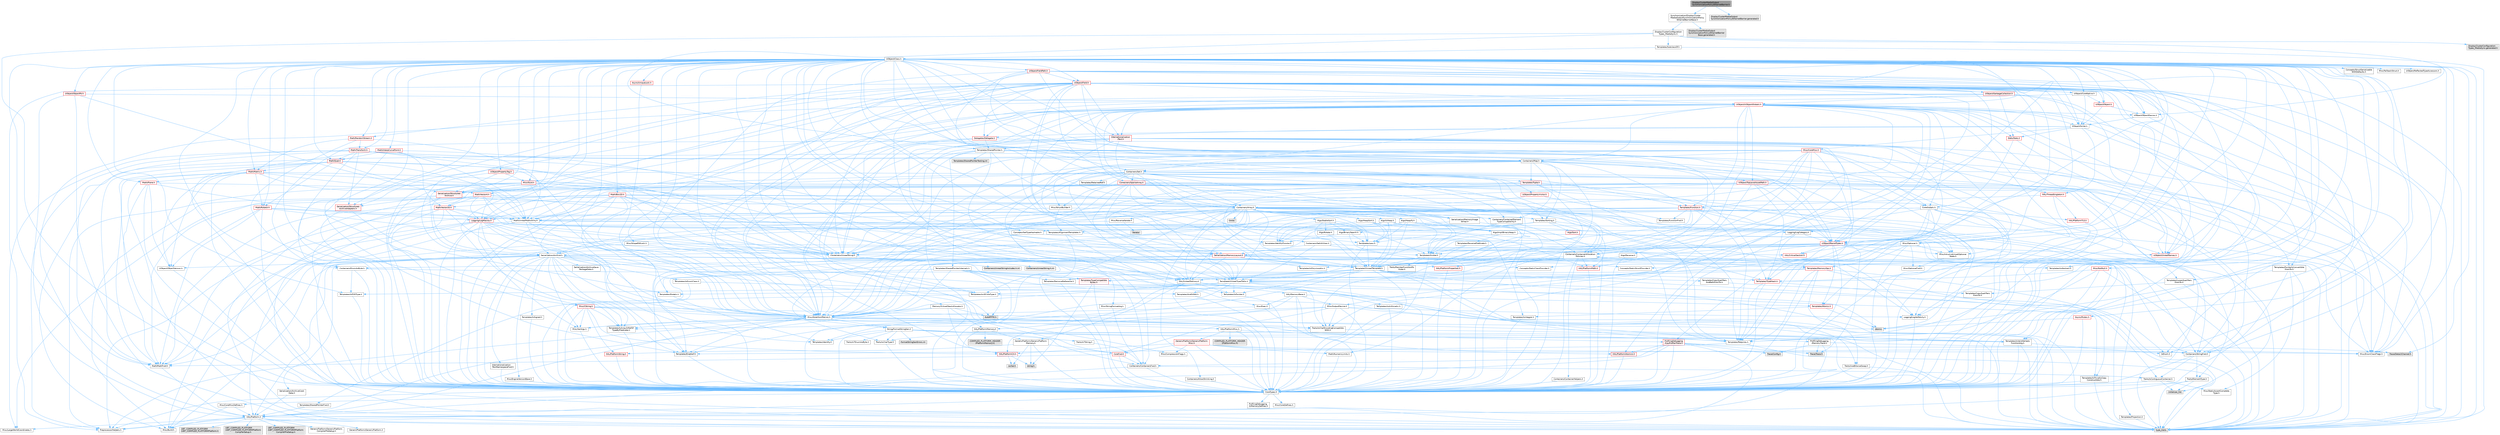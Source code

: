 digraph "DisplayClusterMediaOutputSynchronizationPolicyEthernetBarrier.h"
{
 // INTERACTIVE_SVG=YES
 // LATEX_PDF_SIZE
  bgcolor="transparent";
  edge [fontname=Helvetica,fontsize=10,labelfontname=Helvetica,labelfontsize=10];
  node [fontname=Helvetica,fontsize=10,shape=box,height=0.2,width=0.4];
  Node1 [id="Node000001",label="DisplayClusterMediaOutput\lSynchronizationPolicyEthernetBarrier.h",height=0.2,width=0.4,color="gray40", fillcolor="grey60", style="filled", fontcolor="black",tooltip=" "];
  Node1 -> Node2 [id="edge1_Node000001_Node000002",color="steelblue1",style="solid",tooltip=" "];
  Node2 [id="Node000002",label="Synchronization/DisplayCluster\lMediaOutputSynchronizationPolicy\lEthernetBarrierBase.h",height=0.2,width=0.4,color="grey40", fillcolor="white", style="filled",URL="$d0/d9e/DisplayClusterMediaOutputSynchronizationPolicyEthernetBarrierBase_8h.html",tooltip=" "];
  Node2 -> Node3 [id="edge2_Node000002_Node000003",color="steelblue1",style="solid",tooltip=" "];
  Node3 [id="Node000003",label="DisplayClusterConfiguration\lTypes_MediaSync.h",height=0.2,width=0.4,color="grey40", fillcolor="white", style="filled",URL="$de/d48/DisplayClusterConfigurationTypes__MediaSync_8h.html",tooltip=" "];
  Node3 -> Node4 [id="edge3_Node000003_Node000004",color="steelblue1",style="solid",tooltip=" "];
  Node4 [id="Node000004",label="CoreTypes.h",height=0.2,width=0.4,color="grey40", fillcolor="white", style="filled",URL="$dc/dec/CoreTypes_8h.html",tooltip=" "];
  Node4 -> Node5 [id="edge4_Node000004_Node000005",color="steelblue1",style="solid",tooltip=" "];
  Node5 [id="Node000005",label="HAL/Platform.h",height=0.2,width=0.4,color="grey40", fillcolor="white", style="filled",URL="$d9/dd0/Platform_8h.html",tooltip=" "];
  Node5 -> Node6 [id="edge5_Node000005_Node000006",color="steelblue1",style="solid",tooltip=" "];
  Node6 [id="Node000006",label="Misc/Build.h",height=0.2,width=0.4,color="grey40", fillcolor="white", style="filled",URL="$d3/dbb/Build_8h.html",tooltip=" "];
  Node5 -> Node7 [id="edge6_Node000005_Node000007",color="steelblue1",style="solid",tooltip=" "];
  Node7 [id="Node000007",label="Misc/LargeWorldCoordinates.h",height=0.2,width=0.4,color="grey40", fillcolor="white", style="filled",URL="$d2/dcb/LargeWorldCoordinates_8h.html",tooltip=" "];
  Node5 -> Node8 [id="edge7_Node000005_Node000008",color="steelblue1",style="solid",tooltip=" "];
  Node8 [id="Node000008",label="type_traits",height=0.2,width=0.4,color="grey60", fillcolor="#E0E0E0", style="filled",tooltip=" "];
  Node5 -> Node9 [id="edge8_Node000005_Node000009",color="steelblue1",style="solid",tooltip=" "];
  Node9 [id="Node000009",label="PreprocessorHelpers.h",height=0.2,width=0.4,color="grey40", fillcolor="white", style="filled",URL="$db/ddb/PreprocessorHelpers_8h.html",tooltip=" "];
  Node5 -> Node10 [id="edge9_Node000005_Node000010",color="steelblue1",style="solid",tooltip=" "];
  Node10 [id="Node000010",label="UBT_COMPILED_PLATFORM\l/UBT_COMPILED_PLATFORMPlatform\lCompilerPreSetup.h",height=0.2,width=0.4,color="grey60", fillcolor="#E0E0E0", style="filled",tooltip=" "];
  Node5 -> Node11 [id="edge10_Node000005_Node000011",color="steelblue1",style="solid",tooltip=" "];
  Node11 [id="Node000011",label="GenericPlatform/GenericPlatform\lCompilerPreSetup.h",height=0.2,width=0.4,color="grey40", fillcolor="white", style="filled",URL="$d9/dc8/GenericPlatformCompilerPreSetup_8h.html",tooltip=" "];
  Node5 -> Node12 [id="edge11_Node000005_Node000012",color="steelblue1",style="solid",tooltip=" "];
  Node12 [id="Node000012",label="GenericPlatform/GenericPlatform.h",height=0.2,width=0.4,color="grey40", fillcolor="white", style="filled",URL="$d6/d84/GenericPlatform_8h.html",tooltip=" "];
  Node5 -> Node13 [id="edge12_Node000005_Node000013",color="steelblue1",style="solid",tooltip=" "];
  Node13 [id="Node000013",label="UBT_COMPILED_PLATFORM\l/UBT_COMPILED_PLATFORMPlatform.h",height=0.2,width=0.4,color="grey60", fillcolor="#E0E0E0", style="filled",tooltip=" "];
  Node5 -> Node14 [id="edge13_Node000005_Node000014",color="steelblue1",style="solid",tooltip=" "];
  Node14 [id="Node000014",label="UBT_COMPILED_PLATFORM\l/UBT_COMPILED_PLATFORMPlatform\lCompilerSetup.h",height=0.2,width=0.4,color="grey60", fillcolor="#E0E0E0", style="filled",tooltip=" "];
  Node4 -> Node15 [id="edge14_Node000004_Node000015",color="steelblue1",style="solid",tooltip=" "];
  Node15 [id="Node000015",label="ProfilingDebugging\l/UMemoryDefines.h",height=0.2,width=0.4,color="grey40", fillcolor="white", style="filled",URL="$d2/da2/UMemoryDefines_8h.html",tooltip=" "];
  Node4 -> Node16 [id="edge15_Node000004_Node000016",color="steelblue1",style="solid",tooltip=" "];
  Node16 [id="Node000016",label="Misc/CoreMiscDefines.h",height=0.2,width=0.4,color="grey40", fillcolor="white", style="filled",URL="$da/d38/CoreMiscDefines_8h.html",tooltip=" "];
  Node16 -> Node5 [id="edge16_Node000016_Node000005",color="steelblue1",style="solid",tooltip=" "];
  Node16 -> Node9 [id="edge17_Node000016_Node000009",color="steelblue1",style="solid",tooltip=" "];
  Node4 -> Node17 [id="edge18_Node000004_Node000017",color="steelblue1",style="solid",tooltip=" "];
  Node17 [id="Node000017",label="Misc/CoreDefines.h",height=0.2,width=0.4,color="grey40", fillcolor="white", style="filled",URL="$d3/dd2/CoreDefines_8h.html",tooltip=" "];
  Node3 -> Node18 [id="edge19_Node000003_Node000018",color="steelblue1",style="solid",tooltip=" "];
  Node18 [id="Node000018",label="Templates/SharedPointer.h",height=0.2,width=0.4,color="grey40", fillcolor="white", style="filled",URL="$d2/d17/SharedPointer_8h.html",tooltip=" "];
  Node18 -> Node4 [id="edge20_Node000018_Node000004",color="steelblue1",style="solid",tooltip=" "];
  Node18 -> Node19 [id="edge21_Node000018_Node000019",color="steelblue1",style="solid",tooltip=" "];
  Node19 [id="Node000019",label="Misc/IntrusiveUnsetOptional\lState.h",height=0.2,width=0.4,color="grey40", fillcolor="white", style="filled",URL="$d2/d0a/IntrusiveUnsetOptionalState_8h.html",tooltip=" "];
  Node19 -> Node20 [id="edge22_Node000019_Node000020",color="steelblue1",style="solid",tooltip=" "];
  Node20 [id="Node000020",label="Misc/OptionalFwd.h",height=0.2,width=0.4,color="grey40", fillcolor="white", style="filled",URL="$dc/d50/OptionalFwd_8h.html",tooltip=" "];
  Node18 -> Node21 [id="edge23_Node000018_Node000021",color="steelblue1",style="solid",tooltip=" "];
  Node21 [id="Node000021",label="Templates/PointerIsConvertible\lFromTo.h",height=0.2,width=0.4,color="grey40", fillcolor="white", style="filled",URL="$d6/d65/PointerIsConvertibleFromTo_8h.html",tooltip=" "];
  Node21 -> Node4 [id="edge24_Node000021_Node000004",color="steelblue1",style="solid",tooltip=" "];
  Node21 -> Node22 [id="edge25_Node000021_Node000022",color="steelblue1",style="solid",tooltip=" "];
  Node22 [id="Node000022",label="Misc/StaticAssertComplete\lType.h",height=0.2,width=0.4,color="grey40", fillcolor="white", style="filled",URL="$d5/d4e/StaticAssertCompleteType_8h.html",tooltip=" "];
  Node21 -> Node23 [id="edge26_Node000021_Node000023",color="steelblue1",style="solid",tooltip=" "];
  Node23 [id="Node000023",label="Templates/LosesQualifiers\lFromTo.h",height=0.2,width=0.4,color="grey40", fillcolor="white", style="filled",URL="$d2/db3/LosesQualifiersFromTo_8h.html",tooltip=" "];
  Node23 -> Node24 [id="edge27_Node000023_Node000024",color="steelblue1",style="solid",tooltip=" "];
  Node24 [id="Node000024",label="Templates/CopyQualifiers\lFromTo.h",height=0.2,width=0.4,color="grey40", fillcolor="white", style="filled",URL="$d5/db4/CopyQualifiersFromTo_8h.html",tooltip=" "];
  Node23 -> Node8 [id="edge28_Node000023_Node000008",color="steelblue1",style="solid",tooltip=" "];
  Node21 -> Node8 [id="edge29_Node000021_Node000008",color="steelblue1",style="solid",tooltip=" "];
  Node18 -> Node25 [id="edge30_Node000018_Node000025",color="steelblue1",style="solid",tooltip=" "];
  Node25 [id="Node000025",label="Misc/AssertionMacros.h",height=0.2,width=0.4,color="grey40", fillcolor="white", style="filled",URL="$d0/dfa/AssertionMacros_8h.html",tooltip=" "];
  Node25 -> Node4 [id="edge31_Node000025_Node000004",color="steelblue1",style="solid",tooltip=" "];
  Node25 -> Node5 [id="edge32_Node000025_Node000005",color="steelblue1",style="solid",tooltip=" "];
  Node25 -> Node26 [id="edge33_Node000025_Node000026",color="steelblue1",style="solid",tooltip=" "];
  Node26 [id="Node000026",label="HAL/PlatformMisc.h",height=0.2,width=0.4,color="grey40", fillcolor="white", style="filled",URL="$d0/df5/PlatformMisc_8h.html",tooltip=" "];
  Node26 -> Node4 [id="edge34_Node000026_Node000004",color="steelblue1",style="solid",tooltip=" "];
  Node26 -> Node27 [id="edge35_Node000026_Node000027",color="steelblue1",style="solid",tooltip=" "];
  Node27 [id="Node000027",label="GenericPlatform/GenericPlatform\lMisc.h",height=0.2,width=0.4,color="red", fillcolor="#FFF0F0", style="filled",URL="$db/d9a/GenericPlatformMisc_8h.html",tooltip=" "];
  Node27 -> Node28 [id="edge36_Node000027_Node000028",color="steelblue1",style="solid",tooltip=" "];
  Node28 [id="Node000028",label="Containers/StringFwd.h",height=0.2,width=0.4,color="grey40", fillcolor="white", style="filled",URL="$df/d37/StringFwd_8h.html",tooltip=" "];
  Node28 -> Node4 [id="edge37_Node000028_Node000004",color="steelblue1",style="solid",tooltip=" "];
  Node28 -> Node29 [id="edge38_Node000028_Node000029",color="steelblue1",style="solid",tooltip=" "];
  Node29 [id="Node000029",label="Traits/ElementType.h",height=0.2,width=0.4,color="grey40", fillcolor="white", style="filled",URL="$d5/d4f/ElementType_8h.html",tooltip=" "];
  Node29 -> Node5 [id="edge39_Node000029_Node000005",color="steelblue1",style="solid",tooltip=" "];
  Node29 -> Node30 [id="edge40_Node000029_Node000030",color="steelblue1",style="solid",tooltip=" "];
  Node30 [id="Node000030",label="initializer_list",height=0.2,width=0.4,color="grey60", fillcolor="#E0E0E0", style="filled",tooltip=" "];
  Node29 -> Node8 [id="edge41_Node000029_Node000008",color="steelblue1",style="solid",tooltip=" "];
  Node28 -> Node31 [id="edge42_Node000028_Node000031",color="steelblue1",style="solid",tooltip=" "];
  Node31 [id="Node000031",label="Traits/IsContiguousContainer.h",height=0.2,width=0.4,color="grey40", fillcolor="white", style="filled",URL="$d5/d3c/IsContiguousContainer_8h.html",tooltip=" "];
  Node31 -> Node4 [id="edge43_Node000031_Node000004",color="steelblue1",style="solid",tooltip=" "];
  Node31 -> Node22 [id="edge44_Node000031_Node000022",color="steelblue1",style="solid",tooltip=" "];
  Node31 -> Node30 [id="edge45_Node000031_Node000030",color="steelblue1",style="solid",tooltip=" "];
  Node27 -> Node32 [id="edge46_Node000027_Node000032",color="steelblue1",style="solid",tooltip=" "];
  Node32 [id="Node000032",label="CoreFwd.h",height=0.2,width=0.4,color="red", fillcolor="#FFF0F0", style="filled",URL="$d1/d1e/CoreFwd_8h.html",tooltip=" "];
  Node32 -> Node4 [id="edge47_Node000032_Node000004",color="steelblue1",style="solid",tooltip=" "];
  Node32 -> Node33 [id="edge48_Node000032_Node000033",color="steelblue1",style="solid",tooltip=" "];
  Node33 [id="Node000033",label="Containers/ContainersFwd.h",height=0.2,width=0.4,color="grey40", fillcolor="white", style="filled",URL="$d4/d0a/ContainersFwd_8h.html",tooltip=" "];
  Node33 -> Node5 [id="edge49_Node000033_Node000005",color="steelblue1",style="solid",tooltip=" "];
  Node33 -> Node4 [id="edge50_Node000033_Node000004",color="steelblue1",style="solid",tooltip=" "];
  Node33 -> Node31 [id="edge51_Node000033_Node000031",color="steelblue1",style="solid",tooltip=" "];
  Node32 -> Node34 [id="edge52_Node000032_Node000034",color="steelblue1",style="solid",tooltip=" "];
  Node34 [id="Node000034",label="Math/MathFwd.h",height=0.2,width=0.4,color="grey40", fillcolor="white", style="filled",URL="$d2/d10/MathFwd_8h.html",tooltip=" "];
  Node34 -> Node5 [id="edge53_Node000034_Node000005",color="steelblue1",style="solid",tooltip=" "];
  Node27 -> Node4 [id="edge54_Node000027_Node000004",color="steelblue1",style="solid",tooltip=" "];
  Node27 -> Node37 [id="edge55_Node000027_Node000037",color="steelblue1",style="solid",tooltip=" "];
  Node37 [id="Node000037",label="HAL/PlatformCrt.h",height=0.2,width=0.4,color="red", fillcolor="#FFF0F0", style="filled",URL="$d8/d75/PlatformCrt_8h.html",tooltip=" "];
  Node37 -> Node39 [id="edge56_Node000037_Node000039",color="steelblue1",style="solid",tooltip=" "];
  Node39 [id="Node000039",label="wchar.h",height=0.2,width=0.4,color="grey60", fillcolor="#E0E0E0", style="filled",tooltip=" "];
  Node37 -> Node46 [id="edge57_Node000037_Node000046",color="steelblue1",style="solid",tooltip=" "];
  Node46 [id="Node000046",label="string.h",height=0.2,width=0.4,color="grey60", fillcolor="#E0E0E0", style="filled",tooltip=" "];
  Node27 -> Node47 [id="edge58_Node000027_Node000047",color="steelblue1",style="solid",tooltip=" "];
  Node47 [id="Node000047",label="Math/NumericLimits.h",height=0.2,width=0.4,color="grey40", fillcolor="white", style="filled",URL="$df/d1b/NumericLimits_8h.html",tooltip=" "];
  Node47 -> Node4 [id="edge59_Node000047_Node000004",color="steelblue1",style="solid",tooltip=" "];
  Node27 -> Node48 [id="edge60_Node000027_Node000048",color="steelblue1",style="solid",tooltip=" "];
  Node48 [id="Node000048",label="Misc/CompressionFlags.h",height=0.2,width=0.4,color="grey40", fillcolor="white", style="filled",URL="$d9/d76/CompressionFlags_8h.html",tooltip=" "];
  Node27 -> Node49 [id="edge61_Node000027_Node000049",color="steelblue1",style="solid",tooltip=" "];
  Node49 [id="Node000049",label="Misc/EnumClassFlags.h",height=0.2,width=0.4,color="grey40", fillcolor="white", style="filled",URL="$d8/de7/EnumClassFlags_8h.html",tooltip=" "];
  Node26 -> Node52 [id="edge62_Node000026_Node000052",color="steelblue1",style="solid",tooltip=" "];
  Node52 [id="Node000052",label="COMPILED_PLATFORM_HEADER\l(PlatformMisc.h)",height=0.2,width=0.4,color="grey60", fillcolor="#E0E0E0", style="filled",tooltip=" "];
  Node26 -> Node53 [id="edge63_Node000026_Node000053",color="steelblue1",style="solid",tooltip=" "];
  Node53 [id="Node000053",label="ProfilingDebugging\l/CpuProfilerTrace.h",height=0.2,width=0.4,color="red", fillcolor="#FFF0F0", style="filled",URL="$da/dcb/CpuProfilerTrace_8h.html",tooltip=" "];
  Node53 -> Node4 [id="edge64_Node000053_Node000004",color="steelblue1",style="solid",tooltip=" "];
  Node53 -> Node33 [id="edge65_Node000053_Node000033",color="steelblue1",style="solid",tooltip=" "];
  Node53 -> Node54 [id="edge66_Node000053_Node000054",color="steelblue1",style="solid",tooltip=" "];
  Node54 [id="Node000054",label="HAL/PlatformAtomics.h",height=0.2,width=0.4,color="red", fillcolor="#FFF0F0", style="filled",URL="$d3/d36/PlatformAtomics_8h.html",tooltip=" "];
  Node54 -> Node4 [id="edge67_Node000054_Node000004",color="steelblue1",style="solid",tooltip=" "];
  Node53 -> Node9 [id="edge68_Node000053_Node000009",color="steelblue1",style="solid",tooltip=" "];
  Node53 -> Node6 [id="edge69_Node000053_Node000006",color="steelblue1",style="solid",tooltip=" "];
  Node53 -> Node57 [id="edge70_Node000053_Node000057",color="steelblue1",style="solid",tooltip=" "];
  Node57 [id="Node000057",label="Trace/Config.h",height=0.2,width=0.4,color="grey60", fillcolor="#E0E0E0", style="filled",tooltip=" "];
  Node53 -> Node58 [id="edge71_Node000053_Node000058",color="steelblue1",style="solid",tooltip=" "];
  Node58 [id="Node000058",label="Trace/Detail/Channel.h",height=0.2,width=0.4,color="grey60", fillcolor="#E0E0E0", style="filled",tooltip=" "];
  Node53 -> Node60 [id="edge72_Node000053_Node000060",color="steelblue1",style="solid",tooltip=" "];
  Node60 [id="Node000060",label="Trace/Trace.h",height=0.2,width=0.4,color="grey60", fillcolor="#E0E0E0", style="filled",tooltip=" "];
  Node25 -> Node9 [id="edge73_Node000025_Node000009",color="steelblue1",style="solid",tooltip=" "];
  Node25 -> Node61 [id="edge74_Node000025_Node000061",color="steelblue1",style="solid",tooltip=" "];
  Node61 [id="Node000061",label="Templates/EnableIf.h",height=0.2,width=0.4,color="grey40", fillcolor="white", style="filled",URL="$d7/d60/EnableIf_8h.html",tooltip=" "];
  Node61 -> Node4 [id="edge75_Node000061_Node000004",color="steelblue1",style="solid",tooltip=" "];
  Node25 -> Node62 [id="edge76_Node000025_Node000062",color="steelblue1",style="solid",tooltip=" "];
  Node62 [id="Node000062",label="Templates/IsArrayOrRefOf\lTypeByPredicate.h",height=0.2,width=0.4,color="grey40", fillcolor="white", style="filled",URL="$d6/da1/IsArrayOrRefOfTypeByPredicate_8h.html",tooltip=" "];
  Node62 -> Node4 [id="edge77_Node000062_Node000004",color="steelblue1",style="solid",tooltip=" "];
  Node25 -> Node63 [id="edge78_Node000025_Node000063",color="steelblue1",style="solid",tooltip=" "];
  Node63 [id="Node000063",label="Templates/IsValidVariadic\lFunctionArg.h",height=0.2,width=0.4,color="grey40", fillcolor="white", style="filled",URL="$d0/dc8/IsValidVariadicFunctionArg_8h.html",tooltip=" "];
  Node63 -> Node4 [id="edge79_Node000063_Node000004",color="steelblue1",style="solid",tooltip=" "];
  Node63 -> Node64 [id="edge80_Node000063_Node000064",color="steelblue1",style="solid",tooltip=" "];
  Node64 [id="Node000064",label="IsEnum.h",height=0.2,width=0.4,color="grey40", fillcolor="white", style="filled",URL="$d4/de5/IsEnum_8h.html",tooltip=" "];
  Node63 -> Node8 [id="edge81_Node000063_Node000008",color="steelblue1",style="solid",tooltip=" "];
  Node25 -> Node65 [id="edge82_Node000025_Node000065",color="steelblue1",style="solid",tooltip=" "];
  Node65 [id="Node000065",label="Traits/IsCharEncodingCompatible\lWith.h",height=0.2,width=0.4,color="grey40", fillcolor="white", style="filled",URL="$df/dd1/IsCharEncodingCompatibleWith_8h.html",tooltip=" "];
  Node65 -> Node8 [id="edge83_Node000065_Node000008",color="steelblue1",style="solid",tooltip=" "];
  Node65 -> Node66 [id="edge84_Node000065_Node000066",color="steelblue1",style="solid",tooltip=" "];
  Node66 [id="Node000066",label="Traits/IsCharType.h",height=0.2,width=0.4,color="grey40", fillcolor="white", style="filled",URL="$db/d51/IsCharType_8h.html",tooltip=" "];
  Node66 -> Node4 [id="edge85_Node000066_Node000004",color="steelblue1",style="solid",tooltip=" "];
  Node25 -> Node67 [id="edge86_Node000025_Node000067",color="steelblue1",style="solid",tooltip=" "];
  Node67 [id="Node000067",label="Misc/VarArgs.h",height=0.2,width=0.4,color="grey40", fillcolor="white", style="filled",URL="$d5/d6f/VarArgs_8h.html",tooltip=" "];
  Node67 -> Node4 [id="edge87_Node000067_Node000004",color="steelblue1",style="solid",tooltip=" "];
  Node25 -> Node68 [id="edge88_Node000025_Node000068",color="steelblue1",style="solid",tooltip=" "];
  Node68 [id="Node000068",label="String/FormatStringSan.h",height=0.2,width=0.4,color="grey40", fillcolor="white", style="filled",URL="$d3/d8b/FormatStringSan_8h.html",tooltip=" "];
  Node68 -> Node8 [id="edge89_Node000068_Node000008",color="steelblue1",style="solid",tooltip=" "];
  Node68 -> Node4 [id="edge90_Node000068_Node000004",color="steelblue1",style="solid",tooltip=" "];
  Node68 -> Node69 [id="edge91_Node000068_Node000069",color="steelblue1",style="solid",tooltip=" "];
  Node69 [id="Node000069",label="Templates/Requires.h",height=0.2,width=0.4,color="grey40", fillcolor="white", style="filled",URL="$dc/d96/Requires_8h.html",tooltip=" "];
  Node69 -> Node61 [id="edge92_Node000069_Node000061",color="steelblue1",style="solid",tooltip=" "];
  Node69 -> Node8 [id="edge93_Node000069_Node000008",color="steelblue1",style="solid",tooltip=" "];
  Node68 -> Node70 [id="edge94_Node000068_Node000070",color="steelblue1",style="solid",tooltip=" "];
  Node70 [id="Node000070",label="Templates/Identity.h",height=0.2,width=0.4,color="grey40", fillcolor="white", style="filled",URL="$d0/dd5/Identity_8h.html",tooltip=" "];
  Node68 -> Node63 [id="edge95_Node000068_Node000063",color="steelblue1",style="solid",tooltip=" "];
  Node68 -> Node66 [id="edge96_Node000068_Node000066",color="steelblue1",style="solid",tooltip=" "];
  Node68 -> Node71 [id="edge97_Node000068_Node000071",color="steelblue1",style="solid",tooltip=" "];
  Node71 [id="Node000071",label="Traits/IsTEnumAsByte.h",height=0.2,width=0.4,color="grey40", fillcolor="white", style="filled",URL="$d1/de6/IsTEnumAsByte_8h.html",tooltip=" "];
  Node68 -> Node72 [id="edge98_Node000068_Node000072",color="steelblue1",style="solid",tooltip=" "];
  Node72 [id="Node000072",label="Traits/IsTString.h",height=0.2,width=0.4,color="grey40", fillcolor="white", style="filled",URL="$d0/df8/IsTString_8h.html",tooltip=" "];
  Node72 -> Node33 [id="edge99_Node000072_Node000033",color="steelblue1",style="solid",tooltip=" "];
  Node68 -> Node33 [id="edge100_Node000068_Node000033",color="steelblue1",style="solid",tooltip=" "];
  Node68 -> Node73 [id="edge101_Node000068_Node000073",color="steelblue1",style="solid",tooltip=" "];
  Node73 [id="Node000073",label="FormatStringSanErrors.inl",height=0.2,width=0.4,color="grey60", fillcolor="#E0E0E0", style="filled",tooltip=" "];
  Node25 -> Node74 [id="edge102_Node000025_Node000074",color="steelblue1",style="solid",tooltip=" "];
  Node74 [id="Node000074",label="atomic",height=0.2,width=0.4,color="grey60", fillcolor="#E0E0E0", style="filled",tooltip=" "];
  Node18 -> Node75 [id="edge103_Node000018_Node000075",color="steelblue1",style="solid",tooltip=" "];
  Node75 [id="Node000075",label="HAL/UnrealMemory.h",height=0.2,width=0.4,color="grey40", fillcolor="white", style="filled",URL="$d9/d96/UnrealMemory_8h.html",tooltip=" "];
  Node75 -> Node4 [id="edge104_Node000075_Node000004",color="steelblue1",style="solid",tooltip=" "];
  Node75 -> Node76 [id="edge105_Node000075_Node000076",color="steelblue1",style="solid",tooltip=" "];
  Node76 [id="Node000076",label="GenericPlatform/GenericPlatform\lMemory.h",height=0.2,width=0.4,color="grey40", fillcolor="white", style="filled",URL="$dd/d22/GenericPlatformMemory_8h.html",tooltip=" "];
  Node76 -> Node32 [id="edge106_Node000076_Node000032",color="steelblue1",style="solid",tooltip=" "];
  Node76 -> Node4 [id="edge107_Node000076_Node000004",color="steelblue1",style="solid",tooltip=" "];
  Node76 -> Node77 [id="edge108_Node000076_Node000077",color="steelblue1",style="solid",tooltip=" "];
  Node77 [id="Node000077",label="HAL/PlatformString.h",height=0.2,width=0.4,color="red", fillcolor="#FFF0F0", style="filled",URL="$db/db5/PlatformString_8h.html",tooltip=" "];
  Node77 -> Node4 [id="edge109_Node000077_Node000004",color="steelblue1",style="solid",tooltip=" "];
  Node76 -> Node46 [id="edge110_Node000076_Node000046",color="steelblue1",style="solid",tooltip=" "];
  Node76 -> Node39 [id="edge111_Node000076_Node000039",color="steelblue1",style="solid",tooltip=" "];
  Node75 -> Node79 [id="edge112_Node000075_Node000079",color="steelblue1",style="solid",tooltip=" "];
  Node79 [id="Node000079",label="HAL/MemoryBase.h",height=0.2,width=0.4,color="grey40", fillcolor="white", style="filled",URL="$d6/d9f/MemoryBase_8h.html",tooltip=" "];
  Node79 -> Node4 [id="edge113_Node000079_Node000004",color="steelblue1",style="solid",tooltip=" "];
  Node79 -> Node54 [id="edge114_Node000079_Node000054",color="steelblue1",style="solid",tooltip=" "];
  Node79 -> Node37 [id="edge115_Node000079_Node000037",color="steelblue1",style="solid",tooltip=" "];
  Node79 -> Node80 [id="edge116_Node000079_Node000080",color="steelblue1",style="solid",tooltip=" "];
  Node80 [id="Node000080",label="Misc/Exec.h",height=0.2,width=0.4,color="grey40", fillcolor="white", style="filled",URL="$de/ddb/Exec_8h.html",tooltip=" "];
  Node80 -> Node4 [id="edge117_Node000080_Node000004",color="steelblue1",style="solid",tooltip=" "];
  Node80 -> Node25 [id="edge118_Node000080_Node000025",color="steelblue1",style="solid",tooltip=" "];
  Node79 -> Node81 [id="edge119_Node000079_Node000081",color="steelblue1",style="solid",tooltip=" "];
  Node81 [id="Node000081",label="Misc/OutputDevice.h",height=0.2,width=0.4,color="grey40", fillcolor="white", style="filled",URL="$d7/d32/OutputDevice_8h.html",tooltip=" "];
  Node81 -> Node32 [id="edge120_Node000081_Node000032",color="steelblue1",style="solid",tooltip=" "];
  Node81 -> Node4 [id="edge121_Node000081_Node000004",color="steelblue1",style="solid",tooltip=" "];
  Node81 -> Node82 [id="edge122_Node000081_Node000082",color="steelblue1",style="solid",tooltip=" "];
  Node82 [id="Node000082",label="Logging/LogVerbosity.h",height=0.2,width=0.4,color="grey40", fillcolor="white", style="filled",URL="$d2/d8f/LogVerbosity_8h.html",tooltip=" "];
  Node82 -> Node4 [id="edge123_Node000082_Node000004",color="steelblue1",style="solid",tooltip=" "];
  Node81 -> Node67 [id="edge124_Node000081_Node000067",color="steelblue1",style="solid",tooltip=" "];
  Node81 -> Node62 [id="edge125_Node000081_Node000062",color="steelblue1",style="solid",tooltip=" "];
  Node81 -> Node63 [id="edge126_Node000081_Node000063",color="steelblue1",style="solid",tooltip=" "];
  Node81 -> Node65 [id="edge127_Node000081_Node000065",color="steelblue1",style="solid",tooltip=" "];
  Node79 -> Node83 [id="edge128_Node000079_Node000083",color="steelblue1",style="solid",tooltip=" "];
  Node83 [id="Node000083",label="Templates/Atomic.h",height=0.2,width=0.4,color="red", fillcolor="#FFF0F0", style="filled",URL="$d3/d91/Atomic_8h.html",tooltip=" "];
  Node83 -> Node86 [id="edge129_Node000083_Node000086",color="steelblue1",style="solid",tooltip=" "];
  Node86 [id="Node000086",label="Templates/IsIntegral.h",height=0.2,width=0.4,color="grey40", fillcolor="white", style="filled",URL="$da/d64/IsIntegral_8h.html",tooltip=" "];
  Node86 -> Node4 [id="edge130_Node000086_Node000004",color="steelblue1",style="solid",tooltip=" "];
  Node83 -> Node74 [id="edge131_Node000083_Node000074",color="steelblue1",style="solid",tooltip=" "];
  Node75 -> Node92 [id="edge132_Node000075_Node000092",color="steelblue1",style="solid",tooltip=" "];
  Node92 [id="Node000092",label="HAL/PlatformMemory.h",height=0.2,width=0.4,color="grey40", fillcolor="white", style="filled",URL="$de/d68/PlatformMemory_8h.html",tooltip=" "];
  Node92 -> Node4 [id="edge133_Node000092_Node000004",color="steelblue1",style="solid",tooltip=" "];
  Node92 -> Node76 [id="edge134_Node000092_Node000076",color="steelblue1",style="solid",tooltip=" "];
  Node92 -> Node93 [id="edge135_Node000092_Node000093",color="steelblue1",style="solid",tooltip=" "];
  Node93 [id="Node000093",label="COMPILED_PLATFORM_HEADER\l(PlatformMemory.h)",height=0.2,width=0.4,color="grey60", fillcolor="#E0E0E0", style="filled",tooltip=" "];
  Node75 -> Node94 [id="edge136_Node000075_Node000094",color="steelblue1",style="solid",tooltip=" "];
  Node94 [id="Node000094",label="ProfilingDebugging\l/MemoryTrace.h",height=0.2,width=0.4,color="grey40", fillcolor="white", style="filled",URL="$da/dd7/MemoryTrace_8h.html",tooltip=" "];
  Node94 -> Node5 [id="edge137_Node000094_Node000005",color="steelblue1",style="solid",tooltip=" "];
  Node94 -> Node49 [id="edge138_Node000094_Node000049",color="steelblue1",style="solid",tooltip=" "];
  Node94 -> Node57 [id="edge139_Node000094_Node000057",color="steelblue1",style="solid",tooltip=" "];
  Node94 -> Node60 [id="edge140_Node000094_Node000060",color="steelblue1",style="solid",tooltip=" "];
  Node75 -> Node95 [id="edge141_Node000075_Node000095",color="steelblue1",style="solid",tooltip=" "];
  Node95 [id="Node000095",label="Templates/IsPointer.h",height=0.2,width=0.4,color="grey40", fillcolor="white", style="filled",URL="$d7/d05/IsPointer_8h.html",tooltip=" "];
  Node95 -> Node4 [id="edge142_Node000095_Node000004",color="steelblue1",style="solid",tooltip=" "];
  Node18 -> Node96 [id="edge143_Node000018_Node000096",color="steelblue1",style="solid",tooltip=" "];
  Node96 [id="Node000096",label="Containers/Array.h",height=0.2,width=0.4,color="grey40", fillcolor="white", style="filled",URL="$df/dd0/Array_8h.html",tooltip=" "];
  Node96 -> Node4 [id="edge144_Node000096_Node000004",color="steelblue1",style="solid",tooltip=" "];
  Node96 -> Node25 [id="edge145_Node000096_Node000025",color="steelblue1",style="solid",tooltip=" "];
  Node96 -> Node19 [id="edge146_Node000096_Node000019",color="steelblue1",style="solid",tooltip=" "];
  Node96 -> Node97 [id="edge147_Node000096_Node000097",color="steelblue1",style="solid",tooltip=" "];
  Node97 [id="Node000097",label="Misc/ReverseIterate.h",height=0.2,width=0.4,color="grey40", fillcolor="white", style="filled",URL="$db/de3/ReverseIterate_8h.html",tooltip=" "];
  Node97 -> Node5 [id="edge148_Node000097_Node000005",color="steelblue1",style="solid",tooltip=" "];
  Node97 -> Node98 [id="edge149_Node000097_Node000098",color="steelblue1",style="solid",tooltip=" "];
  Node98 [id="Node000098",label="iterator",height=0.2,width=0.4,color="grey60", fillcolor="#E0E0E0", style="filled",tooltip=" "];
  Node96 -> Node75 [id="edge150_Node000096_Node000075",color="steelblue1",style="solid",tooltip=" "];
  Node96 -> Node99 [id="edge151_Node000096_Node000099",color="steelblue1",style="solid",tooltip=" "];
  Node99 [id="Node000099",label="Templates/UnrealTypeTraits.h",height=0.2,width=0.4,color="grey40", fillcolor="white", style="filled",URL="$d2/d2d/UnrealTypeTraits_8h.html",tooltip=" "];
  Node99 -> Node4 [id="edge152_Node000099_Node000004",color="steelblue1",style="solid",tooltip=" "];
  Node99 -> Node95 [id="edge153_Node000099_Node000095",color="steelblue1",style="solid",tooltip=" "];
  Node99 -> Node25 [id="edge154_Node000099_Node000025",color="steelblue1",style="solid",tooltip=" "];
  Node99 -> Node88 [id="edge155_Node000099_Node000088",color="steelblue1",style="solid",tooltip=" "];
  Node88 [id="Node000088",label="Templates/AndOrNot.h",height=0.2,width=0.4,color="grey40", fillcolor="white", style="filled",URL="$db/d0a/AndOrNot_8h.html",tooltip=" "];
  Node88 -> Node4 [id="edge156_Node000088_Node000004",color="steelblue1",style="solid",tooltip=" "];
  Node99 -> Node61 [id="edge157_Node000099_Node000061",color="steelblue1",style="solid",tooltip=" "];
  Node99 -> Node100 [id="edge158_Node000099_Node000100",color="steelblue1",style="solid",tooltip=" "];
  Node100 [id="Node000100",label="Templates/IsArithmetic.h",height=0.2,width=0.4,color="grey40", fillcolor="white", style="filled",URL="$d2/d5d/IsArithmetic_8h.html",tooltip=" "];
  Node100 -> Node4 [id="edge159_Node000100_Node000004",color="steelblue1",style="solid",tooltip=" "];
  Node99 -> Node64 [id="edge160_Node000099_Node000064",color="steelblue1",style="solid",tooltip=" "];
  Node99 -> Node101 [id="edge161_Node000099_Node000101",color="steelblue1",style="solid",tooltip=" "];
  Node101 [id="Node000101",label="Templates/Models.h",height=0.2,width=0.4,color="grey40", fillcolor="white", style="filled",URL="$d3/d0c/Models_8h.html",tooltip=" "];
  Node101 -> Node70 [id="edge162_Node000101_Node000070",color="steelblue1",style="solid",tooltip=" "];
  Node99 -> Node102 [id="edge163_Node000099_Node000102",color="steelblue1",style="solid",tooltip=" "];
  Node102 [id="Node000102",label="Templates/IsPODType.h",height=0.2,width=0.4,color="grey40", fillcolor="white", style="filled",URL="$d7/db1/IsPODType_8h.html",tooltip=" "];
  Node102 -> Node4 [id="edge164_Node000102_Node000004",color="steelblue1",style="solid",tooltip=" "];
  Node99 -> Node103 [id="edge165_Node000099_Node000103",color="steelblue1",style="solid",tooltip=" "];
  Node103 [id="Node000103",label="Templates/IsUECoreType.h",height=0.2,width=0.4,color="grey40", fillcolor="white", style="filled",URL="$d1/db8/IsUECoreType_8h.html",tooltip=" "];
  Node103 -> Node4 [id="edge166_Node000103_Node000004",color="steelblue1",style="solid",tooltip=" "];
  Node103 -> Node8 [id="edge167_Node000103_Node000008",color="steelblue1",style="solid",tooltip=" "];
  Node99 -> Node89 [id="edge168_Node000099_Node000089",color="steelblue1",style="solid",tooltip=" "];
  Node89 [id="Node000089",label="Templates/IsTriviallyCopy\lConstructible.h",height=0.2,width=0.4,color="grey40", fillcolor="white", style="filled",URL="$d3/d78/IsTriviallyCopyConstructible_8h.html",tooltip=" "];
  Node89 -> Node4 [id="edge169_Node000089_Node000004",color="steelblue1",style="solid",tooltip=" "];
  Node89 -> Node8 [id="edge170_Node000089_Node000008",color="steelblue1",style="solid",tooltip=" "];
  Node96 -> Node104 [id="edge171_Node000096_Node000104",color="steelblue1",style="solid",tooltip=" "];
  Node104 [id="Node000104",label="Templates/UnrealTemplate.h",height=0.2,width=0.4,color="grey40", fillcolor="white", style="filled",URL="$d4/d24/UnrealTemplate_8h.html",tooltip=" "];
  Node104 -> Node4 [id="edge172_Node000104_Node000004",color="steelblue1",style="solid",tooltip=" "];
  Node104 -> Node95 [id="edge173_Node000104_Node000095",color="steelblue1",style="solid",tooltip=" "];
  Node104 -> Node75 [id="edge174_Node000104_Node000075",color="steelblue1",style="solid",tooltip=" "];
  Node104 -> Node105 [id="edge175_Node000104_Node000105",color="steelblue1",style="solid",tooltip=" "];
  Node105 [id="Node000105",label="Templates/CopyQualifiers\lAndRefsFromTo.h",height=0.2,width=0.4,color="grey40", fillcolor="white", style="filled",URL="$d3/db3/CopyQualifiersAndRefsFromTo_8h.html",tooltip=" "];
  Node105 -> Node24 [id="edge176_Node000105_Node000024",color="steelblue1",style="solid",tooltip=" "];
  Node104 -> Node99 [id="edge177_Node000104_Node000099",color="steelblue1",style="solid",tooltip=" "];
  Node104 -> Node106 [id="edge178_Node000104_Node000106",color="steelblue1",style="solid",tooltip=" "];
  Node106 [id="Node000106",label="Templates/RemoveReference.h",height=0.2,width=0.4,color="grey40", fillcolor="white", style="filled",URL="$da/dbe/RemoveReference_8h.html",tooltip=" "];
  Node106 -> Node4 [id="edge179_Node000106_Node000004",color="steelblue1",style="solid",tooltip=" "];
  Node104 -> Node69 [id="edge180_Node000104_Node000069",color="steelblue1",style="solid",tooltip=" "];
  Node104 -> Node107 [id="edge181_Node000104_Node000107",color="steelblue1",style="solid",tooltip=" "];
  Node107 [id="Node000107",label="Templates/TypeCompatible\lBytes.h",height=0.2,width=0.4,color="red", fillcolor="#FFF0F0", style="filled",URL="$df/d0a/TypeCompatibleBytes_8h.html",tooltip=" "];
  Node107 -> Node4 [id="edge182_Node000107_Node000004",color="steelblue1",style="solid",tooltip=" "];
  Node107 -> Node46 [id="edge183_Node000107_Node000046",color="steelblue1",style="solid",tooltip=" "];
  Node107 -> Node8 [id="edge184_Node000107_Node000008",color="steelblue1",style="solid",tooltip=" "];
  Node104 -> Node70 [id="edge185_Node000104_Node000070",color="steelblue1",style="solid",tooltip=" "];
  Node104 -> Node31 [id="edge186_Node000104_Node000031",color="steelblue1",style="solid",tooltip=" "];
  Node104 -> Node108 [id="edge187_Node000104_Node000108",color="steelblue1",style="solid",tooltip=" "];
  Node108 [id="Node000108",label="Traits/UseBitwiseSwap.h",height=0.2,width=0.4,color="grey40", fillcolor="white", style="filled",URL="$db/df3/UseBitwiseSwap_8h.html",tooltip=" "];
  Node108 -> Node4 [id="edge188_Node000108_Node000004",color="steelblue1",style="solid",tooltip=" "];
  Node108 -> Node8 [id="edge189_Node000108_Node000008",color="steelblue1",style="solid",tooltip=" "];
  Node104 -> Node8 [id="edge190_Node000104_Node000008",color="steelblue1",style="solid",tooltip=" "];
  Node96 -> Node109 [id="edge191_Node000096_Node000109",color="steelblue1",style="solid",tooltip=" "];
  Node109 [id="Node000109",label="Containers/AllowShrinking.h",height=0.2,width=0.4,color="grey40", fillcolor="white", style="filled",URL="$d7/d1a/AllowShrinking_8h.html",tooltip=" "];
  Node109 -> Node4 [id="edge192_Node000109_Node000004",color="steelblue1",style="solid",tooltip=" "];
  Node96 -> Node110 [id="edge193_Node000096_Node000110",color="steelblue1",style="solid",tooltip=" "];
  Node110 [id="Node000110",label="Containers/ContainerAllocation\lPolicies.h",height=0.2,width=0.4,color="grey40", fillcolor="white", style="filled",URL="$d7/dff/ContainerAllocationPolicies_8h.html",tooltip=" "];
  Node110 -> Node4 [id="edge194_Node000110_Node000004",color="steelblue1",style="solid",tooltip=" "];
  Node110 -> Node111 [id="edge195_Node000110_Node000111",color="steelblue1",style="solid",tooltip=" "];
  Node111 [id="Node000111",label="Containers/ContainerHelpers.h",height=0.2,width=0.4,color="grey40", fillcolor="white", style="filled",URL="$d7/d33/ContainerHelpers_8h.html",tooltip=" "];
  Node111 -> Node4 [id="edge196_Node000111_Node000004",color="steelblue1",style="solid",tooltip=" "];
  Node110 -> Node110 [id="edge197_Node000110_Node000110",color="steelblue1",style="solid",tooltip=" "];
  Node110 -> Node112 [id="edge198_Node000110_Node000112",color="steelblue1",style="solid",tooltip=" "];
  Node112 [id="Node000112",label="HAL/PlatformMath.h",height=0.2,width=0.4,color="red", fillcolor="#FFF0F0", style="filled",URL="$dc/d53/PlatformMath_8h.html",tooltip=" "];
  Node112 -> Node4 [id="edge199_Node000112_Node000004",color="steelblue1",style="solid",tooltip=" "];
  Node110 -> Node75 [id="edge200_Node000110_Node000075",color="steelblue1",style="solid",tooltip=" "];
  Node110 -> Node47 [id="edge201_Node000110_Node000047",color="steelblue1",style="solid",tooltip=" "];
  Node110 -> Node25 [id="edge202_Node000110_Node000025",color="steelblue1",style="solid",tooltip=" "];
  Node110 -> Node120 [id="edge203_Node000110_Node000120",color="steelblue1",style="solid",tooltip=" "];
  Node120 [id="Node000120",label="Templates/IsPolymorphic.h",height=0.2,width=0.4,color="grey40", fillcolor="white", style="filled",URL="$dc/d20/IsPolymorphic_8h.html",tooltip=" "];
  Node110 -> Node121 [id="edge204_Node000110_Node000121",color="steelblue1",style="solid",tooltip=" "];
  Node121 [id="Node000121",label="Templates/MemoryOps.h",height=0.2,width=0.4,color="red", fillcolor="#FFF0F0", style="filled",URL="$db/dea/MemoryOps_8h.html",tooltip=" "];
  Node121 -> Node4 [id="edge205_Node000121_Node000004",color="steelblue1",style="solid",tooltip=" "];
  Node121 -> Node75 [id="edge206_Node000121_Node000075",color="steelblue1",style="solid",tooltip=" "];
  Node121 -> Node89 [id="edge207_Node000121_Node000089",color="steelblue1",style="solid",tooltip=" "];
  Node121 -> Node69 [id="edge208_Node000121_Node000069",color="steelblue1",style="solid",tooltip=" "];
  Node121 -> Node99 [id="edge209_Node000121_Node000099",color="steelblue1",style="solid",tooltip=" "];
  Node121 -> Node108 [id="edge210_Node000121_Node000108",color="steelblue1",style="solid",tooltip=" "];
  Node121 -> Node8 [id="edge211_Node000121_Node000008",color="steelblue1",style="solid",tooltip=" "];
  Node110 -> Node107 [id="edge212_Node000110_Node000107",color="steelblue1",style="solid",tooltip=" "];
  Node110 -> Node8 [id="edge213_Node000110_Node000008",color="steelblue1",style="solid",tooltip=" "];
  Node96 -> Node122 [id="edge214_Node000096_Node000122",color="steelblue1",style="solid",tooltip=" "];
  Node122 [id="Node000122",label="Containers/ContainerElement\lTypeCompatibility.h",height=0.2,width=0.4,color="grey40", fillcolor="white", style="filled",URL="$df/ddf/ContainerElementTypeCompatibility_8h.html",tooltip=" "];
  Node122 -> Node4 [id="edge215_Node000122_Node000004",color="steelblue1",style="solid",tooltip=" "];
  Node122 -> Node99 [id="edge216_Node000122_Node000099",color="steelblue1",style="solid",tooltip=" "];
  Node96 -> Node123 [id="edge217_Node000096_Node000123",color="steelblue1",style="solid",tooltip=" "];
  Node123 [id="Node000123",label="Serialization/Archive.h",height=0.2,width=0.4,color="grey40", fillcolor="white", style="filled",URL="$d7/d3b/Archive_8h.html",tooltip=" "];
  Node123 -> Node32 [id="edge218_Node000123_Node000032",color="steelblue1",style="solid",tooltip=" "];
  Node123 -> Node4 [id="edge219_Node000123_Node000004",color="steelblue1",style="solid",tooltip=" "];
  Node123 -> Node124 [id="edge220_Node000123_Node000124",color="steelblue1",style="solid",tooltip=" "];
  Node124 [id="Node000124",label="HAL/PlatformProperties.h",height=0.2,width=0.4,color="red", fillcolor="#FFF0F0", style="filled",URL="$d9/db0/PlatformProperties_8h.html",tooltip=" "];
  Node124 -> Node4 [id="edge221_Node000124_Node000004",color="steelblue1",style="solid",tooltip=" "];
  Node123 -> Node127 [id="edge222_Node000123_Node000127",color="steelblue1",style="solid",tooltip=" "];
  Node127 [id="Node000127",label="Internationalization\l/TextNamespaceFwd.h",height=0.2,width=0.4,color="grey40", fillcolor="white", style="filled",URL="$d8/d97/TextNamespaceFwd_8h.html",tooltip=" "];
  Node127 -> Node4 [id="edge223_Node000127_Node000004",color="steelblue1",style="solid",tooltip=" "];
  Node123 -> Node34 [id="edge224_Node000123_Node000034",color="steelblue1",style="solid",tooltip=" "];
  Node123 -> Node25 [id="edge225_Node000123_Node000025",color="steelblue1",style="solid",tooltip=" "];
  Node123 -> Node6 [id="edge226_Node000123_Node000006",color="steelblue1",style="solid",tooltip=" "];
  Node123 -> Node48 [id="edge227_Node000123_Node000048",color="steelblue1",style="solid",tooltip=" "];
  Node123 -> Node128 [id="edge228_Node000123_Node000128",color="steelblue1",style="solid",tooltip=" "];
  Node128 [id="Node000128",label="Misc/EngineVersionBase.h",height=0.2,width=0.4,color="grey40", fillcolor="white", style="filled",URL="$d5/d2b/EngineVersionBase_8h.html",tooltip=" "];
  Node128 -> Node4 [id="edge229_Node000128_Node000004",color="steelblue1",style="solid",tooltip=" "];
  Node123 -> Node67 [id="edge230_Node000123_Node000067",color="steelblue1",style="solid",tooltip=" "];
  Node123 -> Node129 [id="edge231_Node000123_Node000129",color="steelblue1",style="solid",tooltip=" "];
  Node129 [id="Node000129",label="Serialization/ArchiveCook\lData.h",height=0.2,width=0.4,color="grey40", fillcolor="white", style="filled",URL="$dc/db6/ArchiveCookData_8h.html",tooltip=" "];
  Node129 -> Node5 [id="edge232_Node000129_Node000005",color="steelblue1",style="solid",tooltip=" "];
  Node123 -> Node130 [id="edge233_Node000123_Node000130",color="steelblue1",style="solid",tooltip=" "];
  Node130 [id="Node000130",label="Serialization/ArchiveSave\lPackageData.h",height=0.2,width=0.4,color="grey40", fillcolor="white", style="filled",URL="$d1/d37/ArchiveSavePackageData_8h.html",tooltip=" "];
  Node123 -> Node61 [id="edge234_Node000123_Node000061",color="steelblue1",style="solid",tooltip=" "];
  Node123 -> Node62 [id="edge235_Node000123_Node000062",color="steelblue1",style="solid",tooltip=" "];
  Node123 -> Node131 [id="edge236_Node000123_Node000131",color="steelblue1",style="solid",tooltip=" "];
  Node131 [id="Node000131",label="Templates/IsEnumClass.h",height=0.2,width=0.4,color="grey40", fillcolor="white", style="filled",URL="$d7/d15/IsEnumClass_8h.html",tooltip=" "];
  Node131 -> Node4 [id="edge237_Node000131_Node000004",color="steelblue1",style="solid",tooltip=" "];
  Node131 -> Node88 [id="edge238_Node000131_Node000088",color="steelblue1",style="solid",tooltip=" "];
  Node123 -> Node117 [id="edge239_Node000123_Node000117",color="steelblue1",style="solid",tooltip=" "];
  Node117 [id="Node000117",label="Templates/IsSigned.h",height=0.2,width=0.4,color="grey40", fillcolor="white", style="filled",URL="$d8/dd8/IsSigned_8h.html",tooltip=" "];
  Node117 -> Node4 [id="edge240_Node000117_Node000004",color="steelblue1",style="solid",tooltip=" "];
  Node123 -> Node63 [id="edge241_Node000123_Node000063",color="steelblue1",style="solid",tooltip=" "];
  Node123 -> Node104 [id="edge242_Node000123_Node000104",color="steelblue1",style="solid",tooltip=" "];
  Node123 -> Node65 [id="edge243_Node000123_Node000065",color="steelblue1",style="solid",tooltip=" "];
  Node123 -> Node132 [id="edge244_Node000123_Node000132",color="steelblue1",style="solid",tooltip=" "];
  Node132 [id="Node000132",label="UObject/ObjectVersion.h",height=0.2,width=0.4,color="grey40", fillcolor="white", style="filled",URL="$da/d63/ObjectVersion_8h.html",tooltip=" "];
  Node132 -> Node4 [id="edge245_Node000132_Node000004",color="steelblue1",style="solid",tooltip=" "];
  Node96 -> Node133 [id="edge246_Node000096_Node000133",color="steelblue1",style="solid",tooltip=" "];
  Node133 [id="Node000133",label="Serialization/MemoryImage\lWriter.h",height=0.2,width=0.4,color="grey40", fillcolor="white", style="filled",URL="$d0/d08/MemoryImageWriter_8h.html",tooltip=" "];
  Node133 -> Node4 [id="edge247_Node000133_Node000004",color="steelblue1",style="solid",tooltip=" "];
  Node133 -> Node134 [id="edge248_Node000133_Node000134",color="steelblue1",style="solid",tooltip=" "];
  Node134 [id="Node000134",label="Serialization/MemoryLayout.h",height=0.2,width=0.4,color="red", fillcolor="#FFF0F0", style="filled",URL="$d7/d66/MemoryLayout_8h.html",tooltip=" "];
  Node134 -> Node135 [id="edge249_Node000134_Node000135",color="steelblue1",style="solid",tooltip=" "];
  Node135 [id="Node000135",label="Concepts/StaticClassProvider.h",height=0.2,width=0.4,color="grey40", fillcolor="white", style="filled",URL="$dd/d83/StaticClassProvider_8h.html",tooltip=" "];
  Node134 -> Node136 [id="edge250_Node000134_Node000136",color="steelblue1",style="solid",tooltip=" "];
  Node136 [id="Node000136",label="Concepts/StaticStructProvider.h",height=0.2,width=0.4,color="grey40", fillcolor="white", style="filled",URL="$d5/d77/StaticStructProvider_8h.html",tooltip=" "];
  Node134 -> Node137 [id="edge251_Node000134_Node000137",color="steelblue1",style="solid",tooltip=" "];
  Node137 [id="Node000137",label="Containers/EnumAsByte.h",height=0.2,width=0.4,color="grey40", fillcolor="white", style="filled",URL="$d6/d9a/EnumAsByte_8h.html",tooltip=" "];
  Node137 -> Node4 [id="edge252_Node000137_Node000004",color="steelblue1",style="solid",tooltip=" "];
  Node137 -> Node102 [id="edge253_Node000137_Node000102",color="steelblue1",style="solid",tooltip=" "];
  Node137 -> Node138 [id="edge254_Node000137_Node000138",color="steelblue1",style="solid",tooltip=" "];
  Node138 [id="Node000138",label="Templates/TypeHash.h",height=0.2,width=0.4,color="red", fillcolor="#FFF0F0", style="filled",URL="$d1/d62/TypeHash_8h.html",tooltip=" "];
  Node138 -> Node4 [id="edge255_Node000138_Node000004",color="steelblue1",style="solid",tooltip=" "];
  Node138 -> Node69 [id="edge256_Node000138_Node000069",color="steelblue1",style="solid",tooltip=" "];
  Node138 -> Node8 [id="edge257_Node000138_Node000008",color="steelblue1",style="solid",tooltip=" "];
  Node134 -> Node28 [id="edge258_Node000134_Node000028",color="steelblue1",style="solid",tooltip=" "];
  Node134 -> Node75 [id="edge259_Node000134_Node000075",color="steelblue1",style="solid",tooltip=" "];
  Node134 -> Node61 [id="edge260_Node000134_Node000061",color="steelblue1",style="solid",tooltip=" "];
  Node134 -> Node146 [id="edge261_Node000134_Node000146",color="steelblue1",style="solid",tooltip=" "];
  Node146 [id="Node000146",label="Templates/IsAbstract.h",height=0.2,width=0.4,color="grey40", fillcolor="white", style="filled",URL="$d8/db7/IsAbstract_8h.html",tooltip=" "];
  Node134 -> Node120 [id="edge262_Node000134_Node000120",color="steelblue1",style="solid",tooltip=" "];
  Node134 -> Node101 [id="edge263_Node000134_Node000101",color="steelblue1",style="solid",tooltip=" "];
  Node134 -> Node104 [id="edge264_Node000134_Node000104",color="steelblue1",style="solid",tooltip=" "];
  Node96 -> Node147 [id="edge265_Node000096_Node000147",color="steelblue1",style="solid",tooltip=" "];
  Node147 [id="Node000147",label="Algo/Heapify.h",height=0.2,width=0.4,color="grey40", fillcolor="white", style="filled",URL="$d0/d2a/Heapify_8h.html",tooltip=" "];
  Node147 -> Node148 [id="edge266_Node000147_Node000148",color="steelblue1",style="solid",tooltip=" "];
  Node148 [id="Node000148",label="Algo/Impl/BinaryHeap.h",height=0.2,width=0.4,color="grey40", fillcolor="white", style="filled",URL="$d7/da3/Algo_2Impl_2BinaryHeap_8h.html",tooltip=" "];
  Node148 -> Node149 [id="edge267_Node000148_Node000149",color="steelblue1",style="solid",tooltip=" "];
  Node149 [id="Node000149",label="Templates/Invoke.h",height=0.2,width=0.4,color="grey40", fillcolor="white", style="filled",URL="$d7/deb/Invoke_8h.html",tooltip=" "];
  Node149 -> Node4 [id="edge268_Node000149_Node000004",color="steelblue1",style="solid",tooltip=" "];
  Node149 -> Node150 [id="edge269_Node000149_Node000150",color="steelblue1",style="solid",tooltip=" "];
  Node150 [id="Node000150",label="Traits/MemberFunctionPtr\lOuter.h",height=0.2,width=0.4,color="grey40", fillcolor="white", style="filled",URL="$db/da7/MemberFunctionPtrOuter_8h.html",tooltip=" "];
  Node149 -> Node104 [id="edge270_Node000149_Node000104",color="steelblue1",style="solid",tooltip=" "];
  Node149 -> Node8 [id="edge271_Node000149_Node000008",color="steelblue1",style="solid",tooltip=" "];
  Node148 -> Node151 [id="edge272_Node000148_Node000151",color="steelblue1",style="solid",tooltip=" "];
  Node151 [id="Node000151",label="Templates/Projection.h",height=0.2,width=0.4,color="grey40", fillcolor="white", style="filled",URL="$d7/df0/Projection_8h.html",tooltip=" "];
  Node151 -> Node8 [id="edge273_Node000151_Node000008",color="steelblue1",style="solid",tooltip=" "];
  Node148 -> Node152 [id="edge274_Node000148_Node000152",color="steelblue1",style="solid",tooltip=" "];
  Node152 [id="Node000152",label="Templates/ReversePredicate.h",height=0.2,width=0.4,color="grey40", fillcolor="white", style="filled",URL="$d8/d28/ReversePredicate_8h.html",tooltip=" "];
  Node152 -> Node149 [id="edge275_Node000152_Node000149",color="steelblue1",style="solid",tooltip=" "];
  Node152 -> Node104 [id="edge276_Node000152_Node000104",color="steelblue1",style="solid",tooltip=" "];
  Node148 -> Node8 [id="edge277_Node000148_Node000008",color="steelblue1",style="solid",tooltip=" "];
  Node147 -> Node153 [id="edge278_Node000147_Node000153",color="steelblue1",style="solid",tooltip=" "];
  Node153 [id="Node000153",label="Templates/IdentityFunctor.h",height=0.2,width=0.4,color="grey40", fillcolor="white", style="filled",URL="$d7/d2e/IdentityFunctor_8h.html",tooltip=" "];
  Node153 -> Node5 [id="edge279_Node000153_Node000005",color="steelblue1",style="solid",tooltip=" "];
  Node147 -> Node149 [id="edge280_Node000147_Node000149",color="steelblue1",style="solid",tooltip=" "];
  Node147 -> Node154 [id="edge281_Node000147_Node000154",color="steelblue1",style="solid",tooltip=" "];
  Node154 [id="Node000154",label="Templates/Less.h",height=0.2,width=0.4,color="grey40", fillcolor="white", style="filled",URL="$de/dc8/Less_8h.html",tooltip=" "];
  Node154 -> Node4 [id="edge282_Node000154_Node000004",color="steelblue1",style="solid",tooltip=" "];
  Node154 -> Node104 [id="edge283_Node000154_Node000104",color="steelblue1",style="solid",tooltip=" "];
  Node147 -> Node104 [id="edge284_Node000147_Node000104",color="steelblue1",style="solid",tooltip=" "];
  Node96 -> Node155 [id="edge285_Node000096_Node000155",color="steelblue1",style="solid",tooltip=" "];
  Node155 [id="Node000155",label="Algo/HeapSort.h",height=0.2,width=0.4,color="grey40", fillcolor="white", style="filled",URL="$d3/d92/HeapSort_8h.html",tooltip=" "];
  Node155 -> Node148 [id="edge286_Node000155_Node000148",color="steelblue1",style="solid",tooltip=" "];
  Node155 -> Node153 [id="edge287_Node000155_Node000153",color="steelblue1",style="solid",tooltip=" "];
  Node155 -> Node154 [id="edge288_Node000155_Node000154",color="steelblue1",style="solid",tooltip=" "];
  Node155 -> Node104 [id="edge289_Node000155_Node000104",color="steelblue1",style="solid",tooltip=" "];
  Node96 -> Node156 [id="edge290_Node000096_Node000156",color="steelblue1",style="solid",tooltip=" "];
  Node156 [id="Node000156",label="Algo/IsHeap.h",height=0.2,width=0.4,color="grey40", fillcolor="white", style="filled",URL="$de/d32/IsHeap_8h.html",tooltip=" "];
  Node156 -> Node148 [id="edge291_Node000156_Node000148",color="steelblue1",style="solid",tooltip=" "];
  Node156 -> Node153 [id="edge292_Node000156_Node000153",color="steelblue1",style="solid",tooltip=" "];
  Node156 -> Node149 [id="edge293_Node000156_Node000149",color="steelblue1",style="solid",tooltip=" "];
  Node156 -> Node154 [id="edge294_Node000156_Node000154",color="steelblue1",style="solid",tooltip=" "];
  Node156 -> Node104 [id="edge295_Node000156_Node000104",color="steelblue1",style="solid",tooltip=" "];
  Node96 -> Node148 [id="edge296_Node000096_Node000148",color="steelblue1",style="solid",tooltip=" "];
  Node96 -> Node157 [id="edge297_Node000096_Node000157",color="steelblue1",style="solid",tooltip=" "];
  Node157 [id="Node000157",label="Algo/StableSort.h",height=0.2,width=0.4,color="grey40", fillcolor="white", style="filled",URL="$d7/d3c/StableSort_8h.html",tooltip=" "];
  Node157 -> Node158 [id="edge298_Node000157_Node000158",color="steelblue1",style="solid",tooltip=" "];
  Node158 [id="Node000158",label="Algo/BinarySearch.h",height=0.2,width=0.4,color="grey40", fillcolor="white", style="filled",URL="$db/db4/BinarySearch_8h.html",tooltip=" "];
  Node158 -> Node153 [id="edge299_Node000158_Node000153",color="steelblue1",style="solid",tooltip=" "];
  Node158 -> Node149 [id="edge300_Node000158_Node000149",color="steelblue1",style="solid",tooltip=" "];
  Node158 -> Node154 [id="edge301_Node000158_Node000154",color="steelblue1",style="solid",tooltip=" "];
  Node157 -> Node159 [id="edge302_Node000157_Node000159",color="steelblue1",style="solid",tooltip=" "];
  Node159 [id="Node000159",label="Algo/Rotate.h",height=0.2,width=0.4,color="grey40", fillcolor="white", style="filled",URL="$dd/da7/Rotate_8h.html",tooltip=" "];
  Node159 -> Node104 [id="edge303_Node000159_Node000104",color="steelblue1",style="solid",tooltip=" "];
  Node157 -> Node153 [id="edge304_Node000157_Node000153",color="steelblue1",style="solid",tooltip=" "];
  Node157 -> Node149 [id="edge305_Node000157_Node000149",color="steelblue1",style="solid",tooltip=" "];
  Node157 -> Node154 [id="edge306_Node000157_Node000154",color="steelblue1",style="solid",tooltip=" "];
  Node157 -> Node104 [id="edge307_Node000157_Node000104",color="steelblue1",style="solid",tooltip=" "];
  Node96 -> Node160 [id="edge308_Node000096_Node000160",color="steelblue1",style="solid",tooltip=" "];
  Node160 [id="Node000160",label="Concepts/GetTypeHashable.h",height=0.2,width=0.4,color="grey40", fillcolor="white", style="filled",URL="$d3/da2/GetTypeHashable_8h.html",tooltip=" "];
  Node160 -> Node4 [id="edge309_Node000160_Node000004",color="steelblue1",style="solid",tooltip=" "];
  Node160 -> Node138 [id="edge310_Node000160_Node000138",color="steelblue1",style="solid",tooltip=" "];
  Node96 -> Node153 [id="edge311_Node000096_Node000153",color="steelblue1",style="solid",tooltip=" "];
  Node96 -> Node149 [id="edge312_Node000096_Node000149",color="steelblue1",style="solid",tooltip=" "];
  Node96 -> Node154 [id="edge313_Node000096_Node000154",color="steelblue1",style="solid",tooltip=" "];
  Node96 -> Node23 [id="edge314_Node000096_Node000023",color="steelblue1",style="solid",tooltip=" "];
  Node96 -> Node69 [id="edge315_Node000096_Node000069",color="steelblue1",style="solid",tooltip=" "];
  Node96 -> Node161 [id="edge316_Node000096_Node000161",color="steelblue1",style="solid",tooltip=" "];
  Node161 [id="Node000161",label="Templates/Sorting.h",height=0.2,width=0.4,color="grey40", fillcolor="white", style="filled",URL="$d3/d9e/Sorting_8h.html",tooltip=" "];
  Node161 -> Node4 [id="edge317_Node000161_Node000004",color="steelblue1",style="solid",tooltip=" "];
  Node161 -> Node158 [id="edge318_Node000161_Node000158",color="steelblue1",style="solid",tooltip=" "];
  Node161 -> Node162 [id="edge319_Node000161_Node000162",color="steelblue1",style="solid",tooltip=" "];
  Node162 [id="Node000162",label="Algo/Sort.h",height=0.2,width=0.4,color="red", fillcolor="#FFF0F0", style="filled",URL="$d1/d87/Sort_8h.html",tooltip=" "];
  Node161 -> Node112 [id="edge320_Node000161_Node000112",color="steelblue1",style="solid",tooltip=" "];
  Node161 -> Node154 [id="edge321_Node000161_Node000154",color="steelblue1",style="solid",tooltip=" "];
  Node96 -> Node165 [id="edge322_Node000096_Node000165",color="steelblue1",style="solid",tooltip=" "];
  Node165 [id="Node000165",label="Templates/AlignmentTemplates.h",height=0.2,width=0.4,color="grey40", fillcolor="white", style="filled",URL="$dd/d32/AlignmentTemplates_8h.html",tooltip=" "];
  Node165 -> Node4 [id="edge323_Node000165_Node000004",color="steelblue1",style="solid",tooltip=" "];
  Node165 -> Node86 [id="edge324_Node000165_Node000086",color="steelblue1",style="solid",tooltip=" "];
  Node165 -> Node95 [id="edge325_Node000165_Node000095",color="steelblue1",style="solid",tooltip=" "];
  Node96 -> Node29 [id="edge326_Node000096_Node000029",color="steelblue1",style="solid",tooltip=" "];
  Node96 -> Node118 [id="edge327_Node000096_Node000118",color="steelblue1",style="solid",tooltip=" "];
  Node118 [id="Node000118",label="limits",height=0.2,width=0.4,color="grey60", fillcolor="#E0E0E0", style="filled",tooltip=" "];
  Node96 -> Node8 [id="edge328_Node000096_Node000008",color="steelblue1",style="solid",tooltip=" "];
  Node18 -> Node166 [id="edge329_Node000018_Node000166",color="steelblue1",style="solid",tooltip=" "];
  Node166 [id="Node000166",label="Containers/Map.h",height=0.2,width=0.4,color="grey40", fillcolor="white", style="filled",URL="$df/d79/Map_8h.html",tooltip=" "];
  Node166 -> Node4 [id="edge330_Node000166_Node000004",color="steelblue1",style="solid",tooltip=" "];
  Node166 -> Node167 [id="edge331_Node000166_Node000167",color="steelblue1",style="solid",tooltip=" "];
  Node167 [id="Node000167",label="Algo/Reverse.h",height=0.2,width=0.4,color="grey40", fillcolor="white", style="filled",URL="$d5/d93/Reverse_8h.html",tooltip=" "];
  Node167 -> Node4 [id="edge332_Node000167_Node000004",color="steelblue1",style="solid",tooltip=" "];
  Node167 -> Node104 [id="edge333_Node000167_Node000104",color="steelblue1",style="solid",tooltip=" "];
  Node166 -> Node122 [id="edge334_Node000166_Node000122",color="steelblue1",style="solid",tooltip=" "];
  Node166 -> Node168 [id="edge335_Node000166_Node000168",color="steelblue1",style="solid",tooltip=" "];
  Node168 [id="Node000168",label="Containers/Set.h",height=0.2,width=0.4,color="grey40", fillcolor="white", style="filled",URL="$d4/d45/Set_8h.html",tooltip=" "];
  Node168 -> Node110 [id="edge336_Node000168_Node000110",color="steelblue1",style="solid",tooltip=" "];
  Node168 -> Node122 [id="edge337_Node000168_Node000122",color="steelblue1",style="solid",tooltip=" "];
  Node168 -> Node169 [id="edge338_Node000168_Node000169",color="steelblue1",style="solid",tooltip=" "];
  Node169 [id="Node000169",label="Containers/SetUtilities.h",height=0.2,width=0.4,color="grey40", fillcolor="white", style="filled",URL="$dc/de5/SetUtilities_8h.html",tooltip=" "];
  Node169 -> Node4 [id="edge339_Node000169_Node000004",color="steelblue1",style="solid",tooltip=" "];
  Node169 -> Node134 [id="edge340_Node000169_Node000134",color="steelblue1",style="solid",tooltip=" "];
  Node169 -> Node121 [id="edge341_Node000169_Node000121",color="steelblue1",style="solid",tooltip=" "];
  Node169 -> Node99 [id="edge342_Node000169_Node000099",color="steelblue1",style="solid",tooltip=" "];
  Node168 -> Node170 [id="edge343_Node000168_Node000170",color="steelblue1",style="solid",tooltip=" "];
  Node170 [id="Node000170",label="Containers/SparseArray.h",height=0.2,width=0.4,color="red", fillcolor="#FFF0F0", style="filled",URL="$d5/dbf/SparseArray_8h.html",tooltip=" "];
  Node170 -> Node4 [id="edge344_Node000170_Node000004",color="steelblue1",style="solid",tooltip=" "];
  Node170 -> Node25 [id="edge345_Node000170_Node000025",color="steelblue1",style="solid",tooltip=" "];
  Node170 -> Node75 [id="edge346_Node000170_Node000075",color="steelblue1",style="solid",tooltip=" "];
  Node170 -> Node99 [id="edge347_Node000170_Node000099",color="steelblue1",style="solid",tooltip=" "];
  Node170 -> Node104 [id="edge348_Node000170_Node000104",color="steelblue1",style="solid",tooltip=" "];
  Node170 -> Node110 [id="edge349_Node000170_Node000110",color="steelblue1",style="solid",tooltip=" "];
  Node170 -> Node154 [id="edge350_Node000170_Node000154",color="steelblue1",style="solid",tooltip=" "];
  Node170 -> Node96 [id="edge351_Node000170_Node000096",color="steelblue1",style="solid",tooltip=" "];
  Node170 -> Node164 [id="edge352_Node000170_Node000164",color="steelblue1",style="solid",tooltip=" "];
  Node164 [id="Node000164",label="Math/UnrealMathUtility.h",height=0.2,width=0.4,color="grey40", fillcolor="white", style="filled",URL="$db/db8/UnrealMathUtility_8h.html",tooltip=" "];
  Node164 -> Node4 [id="edge353_Node000164_Node000004",color="steelblue1",style="solid",tooltip=" "];
  Node164 -> Node25 [id="edge354_Node000164_Node000025",color="steelblue1",style="solid",tooltip=" "];
  Node164 -> Node112 [id="edge355_Node000164_Node000112",color="steelblue1",style="solid",tooltip=" "];
  Node164 -> Node34 [id="edge356_Node000164_Node000034",color="steelblue1",style="solid",tooltip=" "];
  Node164 -> Node70 [id="edge357_Node000164_Node000070",color="steelblue1",style="solid",tooltip=" "];
  Node164 -> Node69 [id="edge358_Node000164_Node000069",color="steelblue1",style="solid",tooltip=" "];
  Node170 -> Node173 [id="edge359_Node000170_Node000173",color="steelblue1",style="solid",tooltip=" "];
  Node173 [id="Node000173",label="Serialization/Structured\lArchive.h",height=0.2,width=0.4,color="red", fillcolor="#FFF0F0", style="filled",URL="$d9/d1e/StructuredArchive_8h.html",tooltip=" "];
  Node173 -> Node96 [id="edge360_Node000173_Node000096",color="steelblue1",style="solid",tooltip=" "];
  Node173 -> Node110 [id="edge361_Node000173_Node000110",color="steelblue1",style="solid",tooltip=" "];
  Node173 -> Node4 [id="edge362_Node000173_Node000004",color="steelblue1",style="solid",tooltip=" "];
  Node173 -> Node6 [id="edge363_Node000173_Node000006",color="steelblue1",style="solid",tooltip=" "];
  Node173 -> Node123 [id="edge364_Node000173_Node000123",color="steelblue1",style="solid",tooltip=" "];
  Node173 -> Node177 [id="edge365_Node000173_Node000177",color="steelblue1",style="solid",tooltip=" "];
  Node177 [id="Node000177",label="Serialization/Structured\lArchiveAdapters.h",height=0.2,width=0.4,color="red", fillcolor="#FFF0F0", style="filled",URL="$d3/de1/StructuredArchiveAdapters_8h.html",tooltip=" "];
  Node177 -> Node4 [id="edge366_Node000177_Node000004",color="steelblue1",style="solid",tooltip=" "];
  Node177 -> Node101 [id="edge367_Node000177_Node000101",color="steelblue1",style="solid",tooltip=" "];
  Node170 -> Node133 [id="edge368_Node000170_Node000133",color="steelblue1",style="solid",tooltip=" "];
  Node170 -> Node189 [id="edge369_Node000170_Node000189",color="steelblue1",style="solid",tooltip=" "];
  Node189 [id="Node000189",label="Containers/UnrealString.h",height=0.2,width=0.4,color="grey40", fillcolor="white", style="filled",URL="$d5/dba/UnrealString_8h.html",tooltip=" "];
  Node189 -> Node190 [id="edge370_Node000189_Node000190",color="steelblue1",style="solid",tooltip=" "];
  Node190 [id="Node000190",label="Containers/UnrealStringIncludes.h.inl",height=0.2,width=0.4,color="grey60", fillcolor="#E0E0E0", style="filled",tooltip=" "];
  Node189 -> Node191 [id="edge371_Node000189_Node000191",color="steelblue1",style="solid",tooltip=" "];
  Node191 [id="Node000191",label="Containers/UnrealString.h.inl",height=0.2,width=0.4,color="grey60", fillcolor="#E0E0E0", style="filled",tooltip=" "];
  Node189 -> Node192 [id="edge372_Node000189_Node000192",color="steelblue1",style="solid",tooltip=" "];
  Node192 [id="Node000192",label="Misc/StringFormatArg.h",height=0.2,width=0.4,color="grey40", fillcolor="white", style="filled",URL="$d2/d16/StringFormatArg_8h.html",tooltip=" "];
  Node192 -> Node33 [id="edge373_Node000192_Node000033",color="steelblue1",style="solid",tooltip=" "];
  Node170 -> Node19 [id="edge374_Node000170_Node000019",color="steelblue1",style="solid",tooltip=" "];
  Node168 -> Node33 [id="edge375_Node000168_Node000033",color="steelblue1",style="solid",tooltip=" "];
  Node168 -> Node164 [id="edge376_Node000168_Node000164",color="steelblue1",style="solid",tooltip=" "];
  Node168 -> Node25 [id="edge377_Node000168_Node000025",color="steelblue1",style="solid",tooltip=" "];
  Node168 -> Node193 [id="edge378_Node000168_Node000193",color="steelblue1",style="solid",tooltip=" "];
  Node193 [id="Node000193",label="Misc/StructBuilder.h",height=0.2,width=0.4,color="grey40", fillcolor="white", style="filled",URL="$d9/db3/StructBuilder_8h.html",tooltip=" "];
  Node193 -> Node4 [id="edge379_Node000193_Node000004",color="steelblue1",style="solid",tooltip=" "];
  Node193 -> Node164 [id="edge380_Node000193_Node000164",color="steelblue1",style="solid",tooltip=" "];
  Node193 -> Node165 [id="edge381_Node000193_Node000165",color="steelblue1",style="solid",tooltip=" "];
  Node168 -> Node133 [id="edge382_Node000168_Node000133",color="steelblue1",style="solid",tooltip=" "];
  Node168 -> Node173 [id="edge383_Node000168_Node000173",color="steelblue1",style="solid",tooltip=" "];
  Node168 -> Node194 [id="edge384_Node000168_Node000194",color="steelblue1",style="solid",tooltip=" "];
  Node194 [id="Node000194",label="Templates/Function.h",height=0.2,width=0.4,color="red", fillcolor="#FFF0F0", style="filled",URL="$df/df5/Function_8h.html",tooltip=" "];
  Node194 -> Node4 [id="edge385_Node000194_Node000004",color="steelblue1",style="solid",tooltip=" "];
  Node194 -> Node25 [id="edge386_Node000194_Node000025",color="steelblue1",style="solid",tooltip=" "];
  Node194 -> Node19 [id="edge387_Node000194_Node000019",color="steelblue1",style="solid",tooltip=" "];
  Node194 -> Node75 [id="edge388_Node000194_Node000075",color="steelblue1",style="solid",tooltip=" "];
  Node194 -> Node195 [id="edge389_Node000194_Node000195",color="steelblue1",style="solid",tooltip=" "];
  Node195 [id="Node000195",label="Templates/FunctionFwd.h",height=0.2,width=0.4,color="grey40", fillcolor="white", style="filled",URL="$d6/d54/FunctionFwd_8h.html",tooltip=" "];
  Node194 -> Node99 [id="edge390_Node000194_Node000099",color="steelblue1",style="solid",tooltip=" "];
  Node194 -> Node149 [id="edge391_Node000194_Node000149",color="steelblue1",style="solid",tooltip=" "];
  Node194 -> Node104 [id="edge392_Node000194_Node000104",color="steelblue1",style="solid",tooltip=" "];
  Node194 -> Node69 [id="edge393_Node000194_Node000069",color="steelblue1",style="solid",tooltip=" "];
  Node194 -> Node164 [id="edge394_Node000194_Node000164",color="steelblue1",style="solid",tooltip=" "];
  Node194 -> Node8 [id="edge395_Node000194_Node000008",color="steelblue1",style="solid",tooltip=" "];
  Node168 -> Node196 [id="edge396_Node000168_Node000196",color="steelblue1",style="solid",tooltip=" "];
  Node196 [id="Node000196",label="Templates/RetainedRef.h",height=0.2,width=0.4,color="grey40", fillcolor="white", style="filled",URL="$d1/dac/RetainedRef_8h.html",tooltip=" "];
  Node168 -> Node161 [id="edge397_Node000168_Node000161",color="steelblue1",style="solid",tooltip=" "];
  Node168 -> Node138 [id="edge398_Node000168_Node000138",color="steelblue1",style="solid",tooltip=" "];
  Node168 -> Node104 [id="edge399_Node000168_Node000104",color="steelblue1",style="solid",tooltip=" "];
  Node168 -> Node30 [id="edge400_Node000168_Node000030",color="steelblue1",style="solid",tooltip=" "];
  Node168 -> Node8 [id="edge401_Node000168_Node000008",color="steelblue1",style="solid",tooltip=" "];
  Node166 -> Node189 [id="edge402_Node000166_Node000189",color="steelblue1",style="solid",tooltip=" "];
  Node166 -> Node25 [id="edge403_Node000166_Node000025",color="steelblue1",style="solid",tooltip=" "];
  Node166 -> Node193 [id="edge404_Node000166_Node000193",color="steelblue1",style="solid",tooltip=" "];
  Node166 -> Node194 [id="edge405_Node000166_Node000194",color="steelblue1",style="solid",tooltip=" "];
  Node166 -> Node161 [id="edge406_Node000166_Node000161",color="steelblue1",style="solid",tooltip=" "];
  Node166 -> Node197 [id="edge407_Node000166_Node000197",color="steelblue1",style="solid",tooltip=" "];
  Node197 [id="Node000197",label="Templates/Tuple.h",height=0.2,width=0.4,color="red", fillcolor="#FFF0F0", style="filled",URL="$d2/d4f/Tuple_8h.html",tooltip=" "];
  Node197 -> Node4 [id="edge408_Node000197_Node000004",color="steelblue1",style="solid",tooltip=" "];
  Node197 -> Node104 [id="edge409_Node000197_Node000104",color="steelblue1",style="solid",tooltip=" "];
  Node197 -> Node149 [id="edge410_Node000197_Node000149",color="steelblue1",style="solid",tooltip=" "];
  Node197 -> Node173 [id="edge411_Node000197_Node000173",color="steelblue1",style="solid",tooltip=" "];
  Node197 -> Node134 [id="edge412_Node000197_Node000134",color="steelblue1",style="solid",tooltip=" "];
  Node197 -> Node69 [id="edge413_Node000197_Node000069",color="steelblue1",style="solid",tooltip=" "];
  Node197 -> Node138 [id="edge414_Node000197_Node000138",color="steelblue1",style="solid",tooltip=" "];
  Node197 -> Node8 [id="edge415_Node000197_Node000008",color="steelblue1",style="solid",tooltip=" "];
  Node166 -> Node104 [id="edge416_Node000166_Node000104",color="steelblue1",style="solid",tooltip=" "];
  Node166 -> Node99 [id="edge417_Node000166_Node000099",color="steelblue1",style="solid",tooltip=" "];
  Node166 -> Node8 [id="edge418_Node000166_Node000008",color="steelblue1",style="solid",tooltip=" "];
  Node18 -> Node200 [id="edge419_Node000018_Node000200",color="steelblue1",style="solid",tooltip=" "];
  Node200 [id="Node000200",label="CoreGlobals.h",height=0.2,width=0.4,color="grey40", fillcolor="white", style="filled",URL="$d5/d8c/CoreGlobals_8h.html",tooltip=" "];
  Node200 -> Node189 [id="edge420_Node000200_Node000189",color="steelblue1",style="solid",tooltip=" "];
  Node200 -> Node4 [id="edge421_Node000200_Node000004",color="steelblue1",style="solid",tooltip=" "];
  Node200 -> Node201 [id="edge422_Node000200_Node000201",color="steelblue1",style="solid",tooltip=" "];
  Node201 [id="Node000201",label="HAL/PlatformTLS.h",height=0.2,width=0.4,color="red", fillcolor="#FFF0F0", style="filled",URL="$d0/def/PlatformTLS_8h.html",tooltip=" "];
  Node201 -> Node4 [id="edge423_Node000201_Node000004",color="steelblue1",style="solid",tooltip=" "];
  Node200 -> Node204 [id="edge424_Node000200_Node000204",color="steelblue1",style="solid",tooltip=" "];
  Node204 [id="Node000204",label="Logging/LogMacros.h",height=0.2,width=0.4,color="red", fillcolor="#FFF0F0", style="filled",URL="$d0/d16/LogMacros_8h.html",tooltip=" "];
  Node204 -> Node189 [id="edge425_Node000204_Node000189",color="steelblue1",style="solid",tooltip=" "];
  Node204 -> Node4 [id="edge426_Node000204_Node000004",color="steelblue1",style="solid",tooltip=" "];
  Node204 -> Node9 [id="edge427_Node000204_Node000009",color="steelblue1",style="solid",tooltip=" "];
  Node204 -> Node205 [id="edge428_Node000204_Node000205",color="steelblue1",style="solid",tooltip=" "];
  Node205 [id="Node000205",label="Logging/LogCategory.h",height=0.2,width=0.4,color="grey40", fillcolor="white", style="filled",URL="$d9/d36/LogCategory_8h.html",tooltip=" "];
  Node205 -> Node4 [id="edge429_Node000205_Node000004",color="steelblue1",style="solid",tooltip=" "];
  Node205 -> Node82 [id="edge430_Node000205_Node000082",color="steelblue1",style="solid",tooltip=" "];
  Node205 -> Node206 [id="edge431_Node000205_Node000206",color="steelblue1",style="solid",tooltip=" "];
  Node206 [id="Node000206",label="UObject/NameTypes.h",height=0.2,width=0.4,color="red", fillcolor="#FFF0F0", style="filled",URL="$d6/d35/NameTypes_8h.html",tooltip=" "];
  Node206 -> Node4 [id="edge432_Node000206_Node000004",color="steelblue1",style="solid",tooltip=" "];
  Node206 -> Node25 [id="edge433_Node000206_Node000025",color="steelblue1",style="solid",tooltip=" "];
  Node206 -> Node75 [id="edge434_Node000206_Node000075",color="steelblue1",style="solid",tooltip=" "];
  Node206 -> Node99 [id="edge435_Node000206_Node000099",color="steelblue1",style="solid",tooltip=" "];
  Node206 -> Node104 [id="edge436_Node000206_Node000104",color="steelblue1",style="solid",tooltip=" "];
  Node206 -> Node189 [id="edge437_Node000206_Node000189",color="steelblue1",style="solid",tooltip=" "];
  Node206 -> Node207 [id="edge438_Node000206_Node000207",color="steelblue1",style="solid",tooltip=" "];
  Node207 [id="Node000207",label="HAL/CriticalSection.h",height=0.2,width=0.4,color="red", fillcolor="#FFF0F0", style="filled",URL="$d6/d90/CriticalSection_8h.html",tooltip=" "];
  Node206 -> Node28 [id="edge439_Node000206_Node000028",color="steelblue1",style="solid",tooltip=" "];
  Node206 -> Node211 [id="edge440_Node000206_Node000211",color="steelblue1",style="solid",tooltip=" "];
  Node211 [id="Node000211",label="UObject/UnrealNames.h",height=0.2,width=0.4,color="red", fillcolor="#FFF0F0", style="filled",URL="$d8/db1/UnrealNames_8h.html",tooltip=" "];
  Node211 -> Node4 [id="edge441_Node000211_Node000004",color="steelblue1",style="solid",tooltip=" "];
  Node206 -> Node83 [id="edge442_Node000206_Node000083",color="steelblue1",style="solid",tooltip=" "];
  Node206 -> Node134 [id="edge443_Node000206_Node000134",color="steelblue1",style="solid",tooltip=" "];
  Node206 -> Node19 [id="edge444_Node000206_Node000019",color="steelblue1",style="solid",tooltip=" "];
  Node206 -> Node60 [id="edge445_Node000206_Node000060",color="steelblue1",style="solid",tooltip=" "];
  Node204 -> Node82 [id="edge446_Node000204_Node000082",color="steelblue1",style="solid",tooltip=" "];
  Node204 -> Node25 [id="edge447_Node000204_Node000025",color="steelblue1",style="solid",tooltip=" "];
  Node204 -> Node6 [id="edge448_Node000204_Node000006",color="steelblue1",style="solid",tooltip=" "];
  Node204 -> Node67 [id="edge449_Node000204_Node000067",color="steelblue1",style="solid",tooltip=" "];
  Node204 -> Node68 [id="edge450_Node000204_Node000068",color="steelblue1",style="solid",tooltip=" "];
  Node204 -> Node61 [id="edge451_Node000204_Node000061",color="steelblue1",style="solid",tooltip=" "];
  Node204 -> Node62 [id="edge452_Node000204_Node000062",color="steelblue1",style="solid",tooltip=" "];
  Node204 -> Node63 [id="edge453_Node000204_Node000063",color="steelblue1",style="solid",tooltip=" "];
  Node204 -> Node65 [id="edge454_Node000204_Node000065",color="steelblue1",style="solid",tooltip=" "];
  Node204 -> Node8 [id="edge455_Node000204_Node000008",color="steelblue1",style="solid",tooltip=" "];
  Node200 -> Node6 [id="edge456_Node000200_Node000006",color="steelblue1",style="solid",tooltip=" "];
  Node200 -> Node49 [id="edge457_Node000200_Node000049",color="steelblue1",style="solid",tooltip=" "];
  Node200 -> Node81 [id="edge458_Node000200_Node000081",color="steelblue1",style="solid",tooltip=" "];
  Node200 -> Node53 [id="edge459_Node000200_Node000053",color="steelblue1",style="solid",tooltip=" "];
  Node200 -> Node83 [id="edge460_Node000200_Node000083",color="steelblue1",style="solid",tooltip=" "];
  Node200 -> Node206 [id="edge461_Node000200_Node000206",color="steelblue1",style="solid",tooltip=" "];
  Node200 -> Node74 [id="edge462_Node000200_Node000074",color="steelblue1",style="solid",tooltip=" "];
  Node18 -> Node221 [id="edge463_Node000018_Node000221",color="steelblue1",style="solid",tooltip=" "];
  Node221 [id="Node000221",label="Templates/SharedPointerInternals.h",height=0.2,width=0.4,color="grey40", fillcolor="white", style="filled",URL="$de/d3a/SharedPointerInternals_8h.html",tooltip=" "];
  Node221 -> Node4 [id="edge464_Node000221_Node000004",color="steelblue1",style="solid",tooltip=" "];
  Node221 -> Node75 [id="edge465_Node000221_Node000075",color="steelblue1",style="solid",tooltip=" "];
  Node221 -> Node25 [id="edge466_Node000221_Node000025",color="steelblue1",style="solid",tooltip=" "];
  Node221 -> Node106 [id="edge467_Node000221_Node000106",color="steelblue1",style="solid",tooltip=" "];
  Node221 -> Node222 [id="edge468_Node000221_Node000222",color="steelblue1",style="solid",tooltip=" "];
  Node222 [id="Node000222",label="Templates/SharedPointerFwd.h",height=0.2,width=0.4,color="grey40", fillcolor="white", style="filled",URL="$d3/d1d/SharedPointerFwd_8h.html",tooltip=" "];
  Node222 -> Node5 [id="edge469_Node000222_Node000005",color="steelblue1",style="solid",tooltip=" "];
  Node221 -> Node107 [id="edge470_Node000221_Node000107",color="steelblue1",style="solid",tooltip=" "];
  Node221 -> Node223 [id="edge471_Node000221_Node000223",color="steelblue1",style="solid",tooltip=" "];
  Node223 [id="Node000223",label="AutoRTFM.h",height=0.2,width=0.4,color="grey60", fillcolor="#E0E0E0", style="filled",tooltip=" "];
  Node221 -> Node74 [id="edge472_Node000221_Node000074",color="steelblue1",style="solid",tooltip=" "];
  Node221 -> Node8 [id="edge473_Node000221_Node000008",color="steelblue1",style="solid",tooltip=" "];
  Node18 -> Node224 [id="edge474_Node000018_Node000224",color="steelblue1",style="solid",tooltip=" "];
  Node224 [id="Node000224",label="Templates/SharedPointerTesting.inl",height=0.2,width=0.4,color="grey60", fillcolor="#E0E0E0", style="filled",tooltip=" "];
  Node3 -> Node225 [id="edge475_Node000003_Node000225",color="steelblue1",style="solid",tooltip=" "];
  Node225 [id="Node000225",label="Templates/SubclassOf.h",height=0.2,width=0.4,color="grey40", fillcolor="white", style="filled",URL="$d5/db4/SubclassOf_8h.html",tooltip=" "];
  Node225 -> Node226 [id="edge476_Node000225_Node000226",color="steelblue1",style="solid",tooltip=" "];
  Node226 [id="Node000226",label="UObject/Class.h",height=0.2,width=0.4,color="grey40", fillcolor="white", style="filled",URL="$d4/d05/Class_8h.html",tooltip=" "];
  Node226 -> Node160 [id="edge477_Node000226_Node000160",color="steelblue1",style="solid",tooltip=" "];
  Node226 -> Node135 [id="edge478_Node000226_Node000135",color="steelblue1",style="solid",tooltip=" "];
  Node226 -> Node136 [id="edge479_Node000226_Node000136",color="steelblue1",style="solid",tooltip=" "];
  Node226 -> Node227 [id="edge480_Node000226_Node000227",color="steelblue1",style="solid",tooltip=" "];
  Node227 [id="Node000227",label="Concepts/StructSerializable\lWithDefaults.h",height=0.2,width=0.4,color="grey40", fillcolor="white", style="filled",URL="$d5/ddc/StructSerializableWithDefaults_8h.html",tooltip=" "];
  Node226 -> Node96 [id="edge481_Node000226_Node000096",color="steelblue1",style="solid",tooltip=" "];
  Node226 -> Node137 [id="edge482_Node000226_Node000137",color="steelblue1",style="solid",tooltip=" "];
  Node226 -> Node166 [id="edge483_Node000226_Node000166",color="steelblue1",style="solid",tooltip=" "];
  Node226 -> Node168 [id="edge484_Node000226_Node000168",color="steelblue1",style="solid",tooltip=" "];
  Node226 -> Node28 [id="edge485_Node000226_Node000028",color="steelblue1",style="solid",tooltip=" "];
  Node226 -> Node189 [id="edge486_Node000226_Node000189",color="steelblue1",style="solid",tooltip=" "];
  Node226 -> Node4 [id="edge487_Node000226_Node000004",color="steelblue1",style="solid",tooltip=" "];
  Node226 -> Node228 [id="edge488_Node000226_Node000228",color="steelblue1",style="solid",tooltip=" "];
  Node228 [id="Node000228",label="Async/Mutex.h",height=0.2,width=0.4,color="red", fillcolor="#FFF0F0", style="filled",URL="$de/db1/Mutex_8h.html",tooltip=" "];
  Node228 -> Node4 [id="edge489_Node000228_Node000004",color="steelblue1",style="solid",tooltip=" "];
  Node228 -> Node74 [id="edge490_Node000228_Node000074",color="steelblue1",style="solid",tooltip=" "];
  Node226 -> Node230 [id="edge491_Node000226_Node000230",color="steelblue1",style="solid",tooltip=" "];
  Node230 [id="Node000230",label="Async/UniqueLock.h",height=0.2,width=0.4,color="red", fillcolor="#FFF0F0", style="filled",URL="$da/dc6/UniqueLock_8h.html",tooltip=" "];
  Node230 -> Node25 [id="edge492_Node000230_Node000025",color="steelblue1",style="solid",tooltip=" "];
  Node226 -> Node207 [id="edge493_Node000226_Node000207",color="steelblue1",style="solid",tooltip=" "];
  Node226 -> Node37 [id="edge494_Node000226_Node000037",color="steelblue1",style="solid",tooltip=" "];
  Node226 -> Node75 [id="edge495_Node000226_Node000075",color="steelblue1",style="solid",tooltip=" "];
  Node226 -> Node231 [id="edge496_Node000226_Node000231",color="steelblue1",style="solid",tooltip=" "];
  Node231 [id="Node000231",label="Internationalization\l/Text.h",height=0.2,width=0.4,color="red", fillcolor="#FFF0F0", style="filled",URL="$d6/d35/Text_8h.html",tooltip=" "];
  Node231 -> Node4 [id="edge497_Node000231_Node000004",color="steelblue1",style="solid",tooltip=" "];
  Node231 -> Node54 [id="edge498_Node000231_Node000054",color="steelblue1",style="solid",tooltip=" "];
  Node231 -> Node25 [id="edge499_Node000231_Node000025",color="steelblue1",style="solid",tooltip=" "];
  Node231 -> Node49 [id="edge500_Node000231_Node000049",color="steelblue1",style="solid",tooltip=" "];
  Node231 -> Node99 [id="edge501_Node000231_Node000099",color="steelblue1",style="solid",tooltip=" "];
  Node231 -> Node96 [id="edge502_Node000231_Node000096",color="steelblue1",style="solid",tooltip=" "];
  Node231 -> Node189 [id="edge503_Node000231_Node000189",color="steelblue1",style="solid",tooltip=" "];
  Node231 -> Node137 [id="edge504_Node000231_Node000137",color="steelblue1",style="solid",tooltip=" "];
  Node231 -> Node18 [id="edge505_Node000231_Node000018",color="steelblue1",style="solid",tooltip=" "];
  Node231 -> Node181 [id="edge506_Node000231_Node000181",color="steelblue1",style="solid",tooltip=" "];
  Node181 [id="Node000181",label="Misc/Optional.h",height=0.2,width=0.4,color="grey40", fillcolor="white", style="filled",URL="$d2/dae/Optional_8h.html",tooltip=" "];
  Node181 -> Node4 [id="edge507_Node000181_Node000004",color="steelblue1",style="solid",tooltip=" "];
  Node181 -> Node25 [id="edge508_Node000181_Node000025",color="steelblue1",style="solid",tooltip=" "];
  Node181 -> Node19 [id="edge509_Node000181_Node000019",color="steelblue1",style="solid",tooltip=" "];
  Node181 -> Node20 [id="edge510_Node000181_Node000020",color="steelblue1",style="solid",tooltip=" "];
  Node181 -> Node121 [id="edge511_Node000181_Node000121",color="steelblue1",style="solid",tooltip=" "];
  Node181 -> Node104 [id="edge512_Node000181_Node000104",color="steelblue1",style="solid",tooltip=" "];
  Node181 -> Node123 [id="edge513_Node000181_Node000123",color="steelblue1",style="solid",tooltip=" "];
  Node231 -> Node69 [id="edge514_Node000231_Node000069",color="steelblue1",style="solid",tooltip=" "];
  Node231 -> Node8 [id="edge515_Node000231_Node000008",color="steelblue1",style="solid",tooltip=" "];
  Node226 -> Node205 [id="edge516_Node000226_Node000205",color="steelblue1",style="solid",tooltip=" "];
  Node226 -> Node204 [id="edge517_Node000226_Node000204",color="steelblue1",style="solid",tooltip=" "];
  Node226 -> Node82 [id="edge518_Node000226_Node000082",color="steelblue1",style="solid",tooltip=" "];
  Node226 -> Node264 [id="edge519_Node000226_Node000264",color="steelblue1",style="solid",tooltip=" "];
  Node264 [id="Node000264",label="Math/Box2D.h",height=0.2,width=0.4,color="red", fillcolor="#FFF0F0", style="filled",URL="$d3/d1c/Box2D_8h.html",tooltip=" "];
  Node264 -> Node96 [id="edge520_Node000264_Node000096",color="steelblue1",style="solid",tooltip=" "];
  Node264 -> Node189 [id="edge521_Node000264_Node000189",color="steelblue1",style="solid",tooltip=" "];
  Node264 -> Node4 [id="edge522_Node000264_Node000004",color="steelblue1",style="solid",tooltip=" "];
  Node264 -> Node34 [id="edge523_Node000264_Node000034",color="steelblue1",style="solid",tooltip=" "];
  Node264 -> Node164 [id="edge524_Node000264_Node000164",color="steelblue1",style="solid",tooltip=" "];
  Node264 -> Node265 [id="edge525_Node000264_Node000265",color="steelblue1",style="solid",tooltip=" "];
  Node265 [id="Node000265",label="Math/Vector2D.h",height=0.2,width=0.4,color="red", fillcolor="#FFF0F0", style="filled",URL="$d3/db0/Vector2D_8h.html",tooltip=" "];
  Node265 -> Node4 [id="edge526_Node000265_Node000004",color="steelblue1",style="solid",tooltip=" "];
  Node265 -> Node34 [id="edge527_Node000265_Node000034",color="steelblue1",style="solid",tooltip=" "];
  Node265 -> Node25 [id="edge528_Node000265_Node000025",color="steelblue1",style="solid",tooltip=" "];
  Node265 -> Node164 [id="edge529_Node000265_Node000164",color="steelblue1",style="solid",tooltip=" "];
  Node265 -> Node189 [id="edge530_Node000265_Node000189",color="steelblue1",style="solid",tooltip=" "];
  Node265 -> Node204 [id="edge531_Node000265_Node000204",color="steelblue1",style="solid",tooltip=" "];
  Node265 -> Node8 [id="edge532_Node000265_Node000008",color="steelblue1",style="solid",tooltip=" "];
  Node264 -> Node25 [id="edge533_Node000264_Node000025",color="steelblue1",style="solid",tooltip=" "];
  Node264 -> Node7 [id="edge534_Node000264_Node000007",color="steelblue1",style="solid",tooltip=" "];
  Node264 -> Node123 [id="edge535_Node000264_Node000123",color="steelblue1",style="solid",tooltip=" "];
  Node264 -> Node103 [id="edge536_Node000264_Node000103",color="steelblue1",style="solid",tooltip=" "];
  Node264 -> Node99 [id="edge537_Node000264_Node000099",color="steelblue1",style="solid",tooltip=" "];
  Node264 -> Node206 [id="edge538_Node000264_Node000206",color="steelblue1",style="solid",tooltip=" "];
  Node264 -> Node211 [id="edge539_Node000264_Node000211",color="steelblue1",style="solid",tooltip=" "];
  Node226 -> Node272 [id="edge540_Node000226_Node000272",color="steelblue1",style="solid",tooltip=" "];
  Node272 [id="Node000272",label="Math/InterpCurvePoint.h",height=0.2,width=0.4,color="red", fillcolor="#FFF0F0", style="filled",URL="$d7/db8/InterpCurvePoint_8h.html",tooltip=" "];
  Node272 -> Node4 [id="edge541_Node000272_Node000004",color="steelblue1",style="solid",tooltip=" "];
  Node272 -> Node75 [id="edge542_Node000272_Node000075",color="steelblue1",style="solid",tooltip=" "];
  Node272 -> Node164 [id="edge543_Node000272_Node000164",color="steelblue1",style="solid",tooltip=" "];
  Node272 -> Node265 [id="edge544_Node000272_Node000265",color="steelblue1",style="solid",tooltip=" "];
  Node272 -> Node137 [id="edge545_Node000272_Node000137",color="steelblue1",style="solid",tooltip=" "];
  Node272 -> Node280 [id="edge546_Node000272_Node000280",color="steelblue1",style="solid",tooltip=" "];
  Node280 [id="Node000280",label="Math/Quat.h",height=0.2,width=0.4,color="red", fillcolor="#FFF0F0", style="filled",URL="$d9/de9/Quat_8h.html",tooltip=" "];
  Node280 -> Node4 [id="edge547_Node000280_Node000004",color="steelblue1",style="solid",tooltip=" "];
  Node280 -> Node25 [id="edge548_Node000280_Node000025",color="steelblue1",style="solid",tooltip=" "];
  Node280 -> Node164 [id="edge549_Node000280_Node000164",color="steelblue1",style="solid",tooltip=" "];
  Node280 -> Node189 [id="edge550_Node000280_Node000189",color="steelblue1",style="solid",tooltip=" "];
  Node280 -> Node204 [id="edge551_Node000280_Node000204",color="steelblue1",style="solid",tooltip=" "];
  Node280 -> Node34 [id="edge552_Node000280_Node000034",color="steelblue1",style="solid",tooltip=" "];
  Node280 -> Node286 [id="edge553_Node000280_Node000286",color="steelblue1",style="solid",tooltip=" "];
  Node286 [id="Node000286",label="Math/Rotator.h",height=0.2,width=0.4,color="red", fillcolor="#FFF0F0", style="filled",URL="$d8/d3a/Rotator_8h.html",tooltip=" "];
  Node286 -> Node4 [id="edge554_Node000286_Node000004",color="steelblue1",style="solid",tooltip=" "];
  Node286 -> Node34 [id="edge555_Node000286_Node000034",color="steelblue1",style="solid",tooltip=" "];
  Node286 -> Node164 [id="edge556_Node000286_Node000164",color="steelblue1",style="solid",tooltip=" "];
  Node286 -> Node189 [id="edge557_Node000286_Node000189",color="steelblue1",style="solid",tooltip=" "];
  Node286 -> Node204 [id="edge558_Node000286_Node000204",color="steelblue1",style="solid",tooltip=" "];
  Node286 -> Node132 [id="edge559_Node000286_Node000132",color="steelblue1",style="solid",tooltip=" "];
  Node280 -> Node287 [id="edge560_Node000280_Node000287",color="steelblue1",style="solid",tooltip=" "];
  Node287 [id="Node000287",label="Math/Matrix.h",height=0.2,width=0.4,color="red", fillcolor="#FFF0F0", style="filled",URL="$d3/db1/Matrix_8h.html",tooltip=" "];
  Node287 -> Node4 [id="edge561_Node000287_Node000004",color="steelblue1",style="solid",tooltip=" "];
  Node287 -> Node75 [id="edge562_Node000287_Node000075",color="steelblue1",style="solid",tooltip=" "];
  Node287 -> Node164 [id="edge563_Node000287_Node000164",color="steelblue1",style="solid",tooltip=" "];
  Node287 -> Node189 [id="edge564_Node000287_Node000189",color="steelblue1",style="solid",tooltip=" "];
  Node287 -> Node34 [id="edge565_Node000287_Node000034",color="steelblue1",style="solid",tooltip=" "];
  Node287 -> Node288 [id="edge566_Node000287_Node000288",color="steelblue1",style="solid",tooltip=" "];
  Node288 [id="Node000288",label="Math/Vector4.h",height=0.2,width=0.4,color="red", fillcolor="#FFF0F0", style="filled",URL="$d7/d36/Vector4_8h.html",tooltip=" "];
  Node288 -> Node4 [id="edge567_Node000288_Node000004",color="steelblue1",style="solid",tooltip=" "];
  Node288 -> Node34 [id="edge568_Node000288_Node000034",color="steelblue1",style="solid",tooltip=" "];
  Node288 -> Node164 [id="edge569_Node000288_Node000164",color="steelblue1",style="solid",tooltip=" "];
  Node288 -> Node189 [id="edge570_Node000288_Node000189",color="steelblue1",style="solid",tooltip=" "];
  Node288 -> Node204 [id="edge571_Node000288_Node000204",color="steelblue1",style="solid",tooltip=" "];
  Node288 -> Node265 [id="edge572_Node000288_Node000265",color="steelblue1",style="solid",tooltip=" "];
  Node288 -> Node134 [id="edge573_Node000288_Node000134",color="steelblue1",style="solid",tooltip=" "];
  Node288 -> Node69 [id="edge574_Node000288_Node000069",color="steelblue1",style="solid",tooltip=" "];
  Node288 -> Node8 [id="edge575_Node000288_Node000008",color="steelblue1",style="solid",tooltip=" "];
  Node287 -> Node289 [id="edge576_Node000287_Node000289",color="steelblue1",style="solid",tooltip=" "];
  Node289 [id="Node000289",label="Math/Plane.h",height=0.2,width=0.4,color="red", fillcolor="#FFF0F0", style="filled",URL="$d8/d2f/Plane_8h.html",tooltip=" "];
  Node289 -> Node4 [id="edge577_Node000289_Node000004",color="steelblue1",style="solid",tooltip=" "];
  Node289 -> Node34 [id="edge578_Node000289_Node000034",color="steelblue1",style="solid",tooltip=" "];
  Node289 -> Node164 [id="edge579_Node000289_Node000164",color="steelblue1",style="solid",tooltip=" "];
  Node289 -> Node288 [id="edge580_Node000289_Node000288",color="steelblue1",style="solid",tooltip=" "];
  Node289 -> Node132 [id="edge581_Node000289_Node000132",color="steelblue1",style="solid",tooltip=" "];
  Node287 -> Node286 [id="edge582_Node000287_Node000286",color="steelblue1",style="solid",tooltip=" "];
  Node287 -> Node132 [id="edge583_Node000287_Node000132",color="steelblue1",style="solid",tooltip=" "];
  Node287 -> Node8 [id="edge584_Node000287_Node000008",color="steelblue1",style="solid",tooltip=" "];
  Node280 -> Node132 [id="edge585_Node000280_Node000132",color="steelblue1",style="solid",tooltip=" "];
  Node226 -> Node34 [id="edge586_Node000226_Node000034",color="steelblue1",style="solid",tooltip=" "];
  Node226 -> Node287 [id="edge587_Node000226_Node000287",color="steelblue1",style="solid",tooltip=" "];
  Node226 -> Node289 [id="edge588_Node000226_Node000289",color="steelblue1",style="solid",tooltip=" "];
  Node226 -> Node280 [id="edge589_Node000226_Node000280",color="steelblue1",style="solid",tooltip=" "];
  Node226 -> Node292 [id="edge590_Node000226_Node000292",color="steelblue1",style="solid",tooltip=" "];
  Node292 [id="Node000292",label="Math/RandomStream.h",height=0.2,width=0.4,color="red", fillcolor="#FFF0F0", style="filled",URL="$d0/de4/RandomStream_8h.html",tooltip=" "];
  Node292 -> Node4 [id="edge591_Node000292_Node000004",color="steelblue1",style="solid",tooltip=" "];
  Node292 -> Node164 [id="edge592_Node000292_Node000164",color="steelblue1",style="solid",tooltip=" "];
  Node292 -> Node287 [id="edge593_Node000292_Node000287",color="steelblue1",style="solid",tooltip=" "];
  Node292 -> Node295 [id="edge594_Node000292_Node000295",color="steelblue1",style="solid",tooltip=" "];
  Node295 [id="Node000295",label="Math/Transform.h",height=0.2,width=0.4,color="red", fillcolor="#FFF0F0", style="filled",URL="$de/d05/Math_2Transform_8h.html",tooltip=" "];
  Node295 -> Node4 [id="edge595_Node000295_Node000004",color="steelblue1",style="solid",tooltip=" "];
  Node295 -> Node9 [id="edge596_Node000295_Node000009",color="steelblue1",style="solid",tooltip=" "];
  Node295 -> Node34 [id="edge597_Node000295_Node000034",color="steelblue1",style="solid",tooltip=" "];
  Node295 -> Node280 [id="edge598_Node000295_Node000280",color="steelblue1",style="solid",tooltip=" "];
  Node295 -> Node7 [id="edge599_Node000295_Node000007",color="steelblue1",style="solid",tooltip=" "];
  Node295 -> Node134 [id="edge600_Node000295_Node000134",color="steelblue1",style="solid",tooltip=" "];
  Node295 -> Node177 [id="edge601_Node000295_Node000177",color="steelblue1",style="solid",tooltip=" "];
  Node295 -> Node103 [id="edge602_Node000295_Node000103",color="steelblue1",style="solid",tooltip=" "];
  Node295 -> Node206 [id="edge603_Node000295_Node000206",color="steelblue1",style="solid",tooltip=" "];
  Node295 -> Node211 [id="edge604_Node000295_Node000211",color="steelblue1",style="solid",tooltip=" "];
  Node226 -> Node286 [id="edge605_Node000226_Node000286",color="steelblue1",style="solid",tooltip=" "];
  Node226 -> Node295 [id="edge606_Node000226_Node000295",color="steelblue1",style="solid",tooltip=" "];
  Node226 -> Node265 [id="edge607_Node000226_Node000265",color="steelblue1",style="solid",tooltip=" "];
  Node226 -> Node288 [id="edge608_Node000226_Node000288",color="steelblue1",style="solid",tooltip=" "];
  Node226 -> Node25 [id="edge609_Node000226_Node000025",color="steelblue1",style="solid",tooltip=" "];
  Node226 -> Node140 [id="edge610_Node000226_Node000140",color="steelblue1",style="solid",tooltip=" "];
  Node140 [id="Node000140",label="Misc/CString.h",height=0.2,width=0.4,color="red", fillcolor="#FFF0F0", style="filled",URL="$d2/d49/CString_8h.html",tooltip=" "];
  Node140 -> Node4 [id="edge611_Node000140_Node000004",color="steelblue1",style="solid",tooltip=" "];
  Node140 -> Node37 [id="edge612_Node000140_Node000037",color="steelblue1",style="solid",tooltip=" "];
  Node140 -> Node77 [id="edge613_Node000140_Node000077",color="steelblue1",style="solid",tooltip=" "];
  Node140 -> Node25 [id="edge614_Node000140_Node000025",color="steelblue1",style="solid",tooltip=" "];
  Node140 -> Node67 [id="edge615_Node000140_Node000067",color="steelblue1",style="solid",tooltip=" "];
  Node140 -> Node62 [id="edge616_Node000140_Node000062",color="steelblue1",style="solid",tooltip=" "];
  Node140 -> Node63 [id="edge617_Node000140_Node000063",color="steelblue1",style="solid",tooltip=" "];
  Node140 -> Node65 [id="edge618_Node000140_Node000065",color="steelblue1",style="solid",tooltip=" "];
  Node226 -> Node49 [id="edge619_Node000226_Node000049",color="steelblue1",style="solid",tooltip=" "];
  Node226 -> Node304 [id="edge620_Node000226_Node000304",color="steelblue1",style="solid",tooltip=" "];
  Node304 [id="Node000304",label="Misc/FallbackStruct.h",height=0.2,width=0.4,color="grey40", fillcolor="white", style="filled",URL="$df/dab/FallbackStruct_8h.html",tooltip=" "];
  Node226 -> Node269 [id="edge621_Node000226_Node000269",color="steelblue1",style="solid",tooltip=" "];
  Node269 [id="Node000269",label="Misc/Guid.h",height=0.2,width=0.4,color="red", fillcolor="#FFF0F0", style="filled",URL="$d6/d2a/Guid_8h.html",tooltip=" "];
  Node269 -> Node28 [id="edge622_Node000269_Node000028",color="steelblue1",style="solid",tooltip=" "];
  Node269 -> Node189 [id="edge623_Node000269_Node000189",color="steelblue1",style="solid",tooltip=" "];
  Node269 -> Node4 [id="edge624_Node000269_Node000004",color="steelblue1",style="solid",tooltip=" "];
  Node269 -> Node9 [id="edge625_Node000269_Node000009",color="steelblue1",style="solid",tooltip=" "];
  Node269 -> Node25 [id="edge626_Node000269_Node000025",color="steelblue1",style="solid",tooltip=" "];
  Node269 -> Node123 [id="edge627_Node000269_Node000123",color="steelblue1",style="solid",tooltip=" "];
  Node269 -> Node134 [id="edge628_Node000269_Node000134",color="steelblue1",style="solid",tooltip=" "];
  Node269 -> Node173 [id="edge629_Node000269_Node000173",color="steelblue1",style="solid",tooltip=" "];
  Node226 -> Node251 [id="edge630_Node000226_Node000251",color="steelblue1",style="solid",tooltip=" "];
  Node251 [id="Node000251",label="Misc/NotNull.h",height=0.2,width=0.4,color="red", fillcolor="#FFF0F0", style="filled",URL="$df/dcc/Misc_2NotNull_8h.html",tooltip=" "];
  Node251 -> Node4 [id="edge631_Node000251_Node000004",color="steelblue1",style="solid",tooltip=" "];
  Node251 -> Node69 [id="edge632_Node000251_Node000069",color="steelblue1",style="solid",tooltip=" "];
  Node251 -> Node138 [id="edge633_Node000251_Node000138",color="steelblue1",style="solid",tooltip=" "];
  Node251 -> Node8 [id="edge634_Node000251_Node000008",color="steelblue1",style="solid",tooltip=" "];
  Node226 -> Node181 [id="edge635_Node000226_Node000181",color="steelblue1",style="solid",tooltip=" "];
  Node226 -> Node305 [id="edge636_Node000226_Node000305",color="steelblue1",style="solid",tooltip=" "];
  Node305 [id="Node000305",label="Misc/ScopeRWLock.h",height=0.2,width=0.4,color="grey40", fillcolor="white", style="filled",URL="$d7/da1/ScopeRWLock_8h.html",tooltip=" "];
  Node305 -> Node4 [id="edge637_Node000305_Node000004",color="steelblue1",style="solid",tooltip=" "];
  Node305 -> Node25 [id="edge638_Node000305_Node000025",color="steelblue1",style="solid",tooltip=" "];
  Node305 -> Node207 [id="edge639_Node000305_Node000207",color="steelblue1",style="solid",tooltip=" "];
  Node226 -> Node173 [id="edge640_Node000226_Node000173",color="steelblue1",style="solid",tooltip=" "];
  Node226 -> Node177 [id="edge641_Node000226_Node000177",color="steelblue1",style="solid",tooltip=" "];
  Node226 -> Node165 [id="edge642_Node000226_Node000165",color="steelblue1",style="solid",tooltip=" "];
  Node226 -> Node61 [id="edge643_Node000226_Node000061",color="steelblue1",style="solid",tooltip=" "];
  Node226 -> Node146 [id="edge644_Node000226_Node000146",color="steelblue1",style="solid",tooltip=" "];
  Node226 -> Node64 [id="edge645_Node000226_Node000064",color="steelblue1",style="solid",tooltip=" "];
  Node226 -> Node102 [id="edge646_Node000226_Node000102",color="steelblue1",style="solid",tooltip=" "];
  Node226 -> Node103 [id="edge647_Node000226_Node000103",color="steelblue1",style="solid",tooltip=" "];
  Node226 -> Node101 [id="edge648_Node000226_Node000101",color="steelblue1",style="solid",tooltip=" "];
  Node226 -> Node197 [id="edge649_Node000226_Node000197",color="steelblue1",style="solid",tooltip=" "];
  Node226 -> Node107 [id="edge650_Node000226_Node000107",color="steelblue1",style="solid",tooltip=" "];
  Node226 -> Node104 [id="edge651_Node000226_Node000104",color="steelblue1",style="solid",tooltip=" "];
  Node226 -> Node99 [id="edge652_Node000226_Node000099",color="steelblue1",style="solid",tooltip=" "];
  Node226 -> Node58 [id="edge653_Node000226_Node000058",color="steelblue1",style="solid",tooltip=" "];
  Node226 -> Node306 [id="edge654_Node000226_Node000306",color="steelblue1",style="solid",tooltip=" "];
  Node306 [id="Node000306",label="UObject/CoreNative.h",height=0.2,width=0.4,color="grey40", fillcolor="white", style="filled",URL="$db/db9/CoreNative_8h.html",tooltip=" "];
  Node306 -> Node5 [id="edge655_Node000306_Node000005",color="steelblue1",style="solid",tooltip=" "];
  Node306 -> Node307 [id="edge656_Node000306_Node000307",color="steelblue1",style="solid",tooltip=" "];
  Node307 [id="Node000307",label="UObject/Object.h",height=0.2,width=0.4,color="red", fillcolor="#FFF0F0", style="filled",URL="$db/dbf/Object_8h.html",tooltip=" "];
  Node307 -> Node308 [id="edge657_Node000307_Node000308",color="steelblue1",style="solid",tooltip=" "];
  Node308 [id="Node000308",label="UObject/Script.h",height=0.2,width=0.4,color="grey40", fillcolor="white", style="filled",URL="$de/dc6/Script_8h.html",tooltip=" "];
  Node308 -> Node240 [id="edge658_Node000308_Node000240",color="steelblue1",style="solid",tooltip=" "];
  Node240 [id="Node000240",label="Delegates/Delegate.h",height=0.2,width=0.4,color="red", fillcolor="#FFF0F0", style="filled",URL="$d4/d80/Delegate_8h.html",tooltip=" "];
  Node240 -> Node4 [id="edge659_Node000240_Node000004",color="steelblue1",style="solid",tooltip=" "];
  Node240 -> Node25 [id="edge660_Node000240_Node000025",color="steelblue1",style="solid",tooltip=" "];
  Node240 -> Node206 [id="edge661_Node000240_Node000206",color="steelblue1",style="solid",tooltip=" "];
  Node240 -> Node18 [id="edge662_Node000240_Node000018",color="steelblue1",style="solid",tooltip=" "];
  Node240 -> Node223 [id="edge663_Node000240_Node000223",color="steelblue1",style="solid",tooltip=" "];
  Node308 -> Node309 [id="edge664_Node000308_Node000309",color="steelblue1",style="solid",tooltip=" "];
  Node309 [id="Node000309",label="HAL/ThreadSingleton.h",height=0.2,width=0.4,color="red", fillcolor="#FFF0F0", style="filled",URL="$d0/dd5/ThreadSingleton_8h.html",tooltip=" "];
  Node309 -> Node4 [id="edge665_Node000309_Node000004",color="steelblue1",style="solid",tooltip=" "];
  Node309 -> Node194 [id="edge666_Node000309_Node000194",color="steelblue1",style="solid",tooltip=" "];
  Node309 -> Node201 [id="edge667_Node000309_Node000201",color="steelblue1",style="solid",tooltip=" "];
  Node308 -> Node311 [id="edge668_Node000308_Node000311",color="steelblue1",style="solid",tooltip=" "];
  Node311 [id="Node000311",label="Stats/Stats.h",height=0.2,width=0.4,color="red", fillcolor="#FFF0F0", style="filled",URL="$dc/d09/Stats_8h.html",tooltip=" "];
  Node311 -> Node200 [id="edge669_Node000311_Node000200",color="steelblue1",style="solid",tooltip=" "];
  Node311 -> Node4 [id="edge670_Node000311_Node000004",color="steelblue1",style="solid",tooltip=" "];
  Node308 -> Node49 [id="edge671_Node000308_Node000049",color="steelblue1",style="solid",tooltip=" "];
  Node308 -> Node333 [id="edge672_Node000308_Node000333",color="steelblue1",style="solid",tooltip=" "];
  Node333 [id="Node000333",label="Misc/CoreMisc.h",height=0.2,width=0.4,color="red", fillcolor="#FFF0F0", style="filled",URL="$d8/d97/CoreMisc_8h.html",tooltip=" "];
  Node333 -> Node96 [id="edge673_Node000333_Node000096",color="steelblue1",style="solid",tooltip=" "];
  Node333 -> Node110 [id="edge674_Node000333_Node000110",color="steelblue1",style="solid",tooltip=" "];
  Node333 -> Node166 [id="edge675_Node000333_Node000166",color="steelblue1",style="solid",tooltip=" "];
  Node333 -> Node189 [id="edge676_Node000333_Node000189",color="steelblue1",style="solid",tooltip=" "];
  Node333 -> Node200 [id="edge677_Node000333_Node000200",color="steelblue1",style="solid",tooltip=" "];
  Node333 -> Node4 [id="edge678_Node000333_Node000004",color="steelblue1",style="solid",tooltip=" "];
  Node333 -> Node124 [id="edge679_Node000333_Node000124",color="steelblue1",style="solid",tooltip=" "];
  Node333 -> Node309 [id="edge680_Node000333_Node000309",color="steelblue1",style="solid",tooltip=" "];
  Node333 -> Node82 [id="edge681_Node000333_Node000082",color="steelblue1",style="solid",tooltip=" "];
  Node333 -> Node6 [id="edge682_Node000333_Node000006",color="steelblue1",style="solid",tooltip=" "];
  Node333 -> Node80 [id="edge683_Node000333_Node000080",color="steelblue1",style="solid",tooltip=" "];
  Node333 -> Node194 [id="edge684_Node000333_Node000194",color="steelblue1",style="solid",tooltip=" "];
  Node333 -> Node206 [id="edge685_Node000333_Node000206",color="steelblue1",style="solid",tooltip=" "];
  Node308 -> Node334 [id="edge686_Node000308_Node000334",color="steelblue1",style="solid",tooltip=" "];
  Node334 [id="Node000334",label="Memory/VirtualStackAllocator.h",height=0.2,width=0.4,color="grey40", fillcolor="white", style="filled",URL="$d0/d0c/VirtualStackAllocator_8h.html",tooltip=" "];
  Node334 -> Node5 [id="edge687_Node000334_Node000005",color="steelblue1",style="solid",tooltip=" "];
  Node334 -> Node37 [id="edge688_Node000334_Node000037",color="steelblue1",style="solid",tooltip=" "];
  Node334 -> Node92 [id="edge689_Node000334_Node000092",color="steelblue1",style="solid",tooltip=" "];
  Node334 -> Node25 [id="edge690_Node000334_Node000025",color="steelblue1",style="solid",tooltip=" "];
  Node334 -> Node223 [id="edge691_Node000334_Node000223",color="steelblue1",style="solid",tooltip=" "];
  Node307 -> Node335 [id="edge692_Node000307_Node000335",color="steelblue1",style="solid",tooltip=" "];
  Node335 [id="Node000335",label="UObject/ObjectMacros.h",height=0.2,width=0.4,color="grey40", fillcolor="white", style="filled",URL="$d8/d8d/ObjectMacros_8h.html",tooltip=" "];
  Node335 -> Node49 [id="edge693_Node000335_Node000049",color="steelblue1",style="solid",tooltip=" "];
  Node335 -> Node308 [id="edge694_Node000335_Node000308",color="steelblue1",style="solid",tooltip=" "];
  Node306 -> Node308 [id="edge695_Node000306_Node000308",color="steelblue1",style="solid",tooltip=" "];
  Node226 -> Node363 [id="edge696_Node000226_Node000363",color="steelblue1",style="solid",tooltip=" "];
  Node363 [id="Node000363",label="UObject/Field.h",height=0.2,width=0.4,color="red", fillcolor="#FFF0F0", style="filled",URL="$d8/db3/Field_8h.html",tooltip=" "];
  Node363 -> Node96 [id="edge697_Node000363_Node000096",color="steelblue1",style="solid",tooltip=" "];
  Node363 -> Node166 [id="edge698_Node000363_Node000166",color="steelblue1",style="solid",tooltip=" "];
  Node363 -> Node28 [id="edge699_Node000363_Node000028",color="steelblue1",style="solid",tooltip=" "];
  Node363 -> Node189 [id="edge700_Node000363_Node000189",color="steelblue1",style="solid",tooltip=" "];
  Node363 -> Node4 [id="edge701_Node000363_Node000004",color="steelblue1",style="solid",tooltip=" "];
  Node363 -> Node240 [id="edge702_Node000363_Node000240",color="steelblue1",style="solid",tooltip=" "];
  Node363 -> Node112 [id="edge703_Node000363_Node000112",color="steelblue1",style="solid",tooltip=" "];
  Node363 -> Node9 [id="edge704_Node000363_Node000009",color="steelblue1",style="solid",tooltip=" "];
  Node363 -> Node75 [id="edge705_Node000363_Node000075",color="steelblue1",style="solid",tooltip=" "];
  Node363 -> Node231 [id="edge706_Node000363_Node000231",color="steelblue1",style="solid",tooltip=" "];
  Node363 -> Node292 [id="edge707_Node000363_Node000292",color="steelblue1",style="solid",tooltip=" "];
  Node363 -> Node25 [id="edge708_Node000363_Node000025",color="steelblue1",style="solid",tooltip=" "];
  Node363 -> Node140 [id="edge709_Node000363_Node000140",color="steelblue1",style="solid",tooltip=" "];
  Node363 -> Node49 [id="edge710_Node000363_Node000049",color="steelblue1",style="solid",tooltip=" "];
  Node363 -> Node269 [id="edge711_Node000363_Node000269",color="steelblue1",style="solid",tooltip=" "];
  Node363 -> Node181 [id="edge712_Node000363_Node000181",color="steelblue1",style="solid",tooltip=" "];
  Node363 -> Node123 [id="edge713_Node000363_Node000123",color="steelblue1",style="solid",tooltip=" "];
  Node363 -> Node173 [id="edge714_Node000363_Node000173",color="steelblue1",style="solid",tooltip=" "];
  Node363 -> Node177 [id="edge715_Node000363_Node000177",color="steelblue1",style="solid",tooltip=" "];
  Node363 -> Node61 [id="edge716_Node000363_Node000061",color="steelblue1",style="solid",tooltip=" "];
  Node363 -> Node146 [id="edge717_Node000363_Node000146",color="steelblue1",style="solid",tooltip=" "];
  Node363 -> Node64 [id="edge718_Node000363_Node000064",color="steelblue1",style="solid",tooltip=" "];
  Node363 -> Node69 [id="edge719_Node000363_Node000069",color="steelblue1",style="solid",tooltip=" "];
  Node363 -> Node138 [id="edge720_Node000363_Node000138",color="steelblue1",style="solid",tooltip=" "];
  Node363 -> Node104 [id="edge721_Node000363_Node000104",color="steelblue1",style="solid",tooltip=" "];
  Node363 -> Node99 [id="edge722_Node000363_Node000099",color="steelblue1",style="solid",tooltip=" "];
  Node363 -> Node306 [id="edge723_Node000363_Node000306",color="steelblue1",style="solid",tooltip=" "];
  Node363 -> Node365 [id="edge724_Node000363_Node000365",color="steelblue1",style="solid",tooltip=" "];
  Node365 [id="Node000365",label="UObject/GarbageCollection.h",height=0.2,width=0.4,color="red", fillcolor="#FFF0F0", style="filled",URL="$d1/d85/GarbageCollection_8h.html",tooltip=" "];
  Node365 -> Node189 [id="edge725_Node000365_Node000189",color="steelblue1",style="solid",tooltip=" "];
  Node365 -> Node4 [id="edge726_Node000365_Node000004",color="steelblue1",style="solid",tooltip=" "];
  Node365 -> Node204 [id="edge727_Node000365_Node000204",color="steelblue1",style="solid",tooltip=" "];
  Node365 -> Node25 [id="edge728_Node000365_Node000025",color="steelblue1",style="solid",tooltip=" "];
  Node365 -> Node311 [id="edge729_Node000365_Node000311",color="steelblue1",style="solid",tooltip=" "];
  Node365 -> Node342 [id="edge730_Node000365_Node000342",color="steelblue1",style="solid",tooltip=" "];
  Node342 [id="Node000342",label="UObject/UObjectGlobals.h",height=0.2,width=0.4,color="red", fillcolor="#FFF0F0", style="filled",URL="$d0/da9/UObjectGlobals_8h.html",tooltip=" "];
  Node342 -> Node96 [id="edge731_Node000342_Node000096",color="steelblue1",style="solid",tooltip=" "];
  Node342 -> Node110 [id="edge732_Node000342_Node000110",color="steelblue1",style="solid",tooltip=" "];
  Node342 -> Node33 [id="edge733_Node000342_Node000033",color="steelblue1",style="solid",tooltip=" "];
  Node342 -> Node166 [id="edge734_Node000342_Node000166",color="steelblue1",style="solid",tooltip=" "];
  Node342 -> Node168 [id="edge735_Node000342_Node000168",color="steelblue1",style="solid",tooltip=" "];
  Node342 -> Node170 [id="edge736_Node000342_Node000170",color="steelblue1",style="solid",tooltip=" "];
  Node342 -> Node28 [id="edge737_Node000342_Node000028",color="steelblue1",style="solid",tooltip=" "];
  Node342 -> Node189 [id="edge738_Node000342_Node000189",color="steelblue1",style="solid",tooltip=" "];
  Node342 -> Node200 [id="edge739_Node000342_Node000200",color="steelblue1",style="solid",tooltip=" "];
  Node342 -> Node4 [id="edge740_Node000342_Node000004",color="steelblue1",style="solid",tooltip=" "];
  Node342 -> Node240 [id="edge741_Node000342_Node000240",color="steelblue1",style="solid",tooltip=" "];
  Node342 -> Node231 [id="edge742_Node000342_Node000231",color="steelblue1",style="solid",tooltip=" "];
  Node342 -> Node204 [id="edge743_Node000342_Node000204",color="steelblue1",style="solid",tooltip=" "];
  Node342 -> Node82 [id="edge744_Node000342_Node000082",color="steelblue1",style="solid",tooltip=" "];
  Node342 -> Node25 [id="edge745_Node000342_Node000025",color="steelblue1",style="solid",tooltip=" "];
  Node342 -> Node49 [id="edge746_Node000342_Node000049",color="steelblue1",style="solid",tooltip=" "];
  Node342 -> Node134 [id="edge747_Node000342_Node000134",color="steelblue1",style="solid",tooltip=" "];
  Node342 -> Node311 [id="edge748_Node000342_Node000311",color="steelblue1",style="solid",tooltip=" "];
  Node342 -> Node194 [id="edge749_Node000342_Node000194",color="steelblue1",style="solid",tooltip=" "];
  Node342 -> Node62 [id="edge750_Node000342_Node000062",color="steelblue1",style="solid",tooltip=" "];
  Node342 -> Node21 [id="edge751_Node000342_Node000021",color="steelblue1",style="solid",tooltip=" "];
  Node342 -> Node104 [id="edge752_Node000342_Node000104",color="steelblue1",style="solid",tooltip=" "];
  Node342 -> Node65 [id="edge753_Node000342_Node000065",color="steelblue1",style="solid",tooltip=" "];
  Node342 -> Node206 [id="edge754_Node000342_Node000206",color="steelblue1",style="solid",tooltip=" "];
  Node342 -> Node335 [id="edge755_Node000342_Node000335",color="steelblue1",style="solid",tooltip=" "];
  Node342 -> Node308 [id="edge756_Node000342_Node000308",color="steelblue1",style="solid",tooltip=" "];
  Node342 -> Node356 [id="edge757_Node000342_Node000356",color="steelblue1",style="solid",tooltip=" "];
  Node356 [id="Node000356",label="UObject/TopLevelAssetPath.h",height=0.2,width=0.4,color="red", fillcolor="#FFF0F0", style="filled",URL="$de/dc9/TopLevelAssetPath_8h.html",tooltip=" "];
  Node356 -> Node28 [id="edge758_Node000356_Node000028",color="steelblue1",style="solid",tooltip=" "];
  Node356 -> Node189 [id="edge759_Node000356_Node000189",color="steelblue1",style="solid",tooltip=" "];
  Node356 -> Node4 [id="edge760_Node000356_Node000004",color="steelblue1",style="solid",tooltip=" "];
  Node356 -> Node123 [id="edge761_Node000356_Node000123",color="steelblue1",style="solid",tooltip=" "];
  Node356 -> Node173 [id="edge762_Node000356_Node000173",color="steelblue1",style="solid",tooltip=" "];
  Node356 -> Node138 [id="edge763_Node000356_Node000138",color="steelblue1",style="solid",tooltip=" "];
  Node356 -> Node66 [id="edge764_Node000356_Node000066",color="steelblue1",style="solid",tooltip=" "];
  Node356 -> Node206 [id="edge765_Node000356_Node000206",color="steelblue1",style="solid",tooltip=" "];
  Node356 -> Node8 [id="edge766_Node000356_Node000008",color="steelblue1",style="solid",tooltip=" "];
  Node342 -> Node211 [id="edge767_Node000342_Node000211",color="steelblue1",style="solid",tooltip=" "];
  Node365 -> Node211 [id="edge768_Node000365_Node000211",color="steelblue1",style="solid",tooltip=" "];
  Node363 -> Node206 [id="edge769_Node000363_Node000206",color="steelblue1",style="solid",tooltip=" "];
  Node363 -> Node307 [id="edge770_Node000363_Node000307",color="steelblue1",style="solid",tooltip=" "];
  Node363 -> Node335 [id="edge771_Node000363_Node000335",color="steelblue1",style="solid",tooltip=" "];
  Node363 -> Node308 [id="edge772_Node000363_Node000308",color="steelblue1",style="solid",tooltip=" "];
  Node363 -> Node342 [id="edge773_Node000363_Node000342",color="steelblue1",style="solid",tooltip=" "];
  Node363 -> Node211 [id="edge774_Node000363_Node000211",color="steelblue1",style="solid",tooltip=" "];
  Node363 -> Node8 [id="edge775_Node000363_Node000008",color="steelblue1",style="solid",tooltip=" "];
  Node226 -> Node418 [id="edge776_Node000226_Node000418",color="steelblue1",style="solid",tooltip=" "];
  Node418 [id="Node000418",label="UObject/FieldPath.h",height=0.2,width=0.4,color="red", fillcolor="#FFF0F0", style="filled",URL="$d7/d6c/FieldPath_8h.html",tooltip=" "];
  Node418 -> Node96 [id="edge777_Node000418_Node000096",color="steelblue1",style="solid",tooltip=" "];
  Node418 -> Node166 [id="edge778_Node000418_Node000166",color="steelblue1",style="solid",tooltip=" "];
  Node418 -> Node189 [id="edge779_Node000418_Node000189",color="steelblue1",style="solid",tooltip=" "];
  Node418 -> Node4 [id="edge780_Node000418_Node000004",color="steelblue1",style="solid",tooltip=" "];
  Node418 -> Node25 [id="edge781_Node000418_Node000025",color="steelblue1",style="solid",tooltip=" "];
  Node418 -> Node69 [id="edge782_Node000418_Node000069",color="steelblue1",style="solid",tooltip=" "];
  Node418 -> Node138 [id="edge783_Node000418_Node000138",color="steelblue1",style="solid",tooltip=" "];
  Node418 -> Node104 [id="edge784_Node000418_Node000104",color="steelblue1",style="solid",tooltip=" "];
  Node418 -> Node363 [id="edge785_Node000418_Node000363",color="steelblue1",style="solid",tooltip=" "];
  Node418 -> Node206 [id="edge786_Node000418_Node000206",color="steelblue1",style="solid",tooltip=" "];
  Node418 -> Node8 [id="edge787_Node000418_Node000008",color="steelblue1",style="solid",tooltip=" "];
  Node226 -> Node365 [id="edge788_Node000226_Node000365",color="steelblue1",style="solid",tooltip=" "];
  Node226 -> Node206 [id="edge789_Node000226_Node000206",color="steelblue1",style="solid",tooltip=" "];
  Node226 -> Node307 [id="edge790_Node000226_Node000307",color="steelblue1",style="solid",tooltip=" "];
  Node226 -> Node335 [id="edge791_Node000226_Node000335",color="steelblue1",style="solid",tooltip=" "];
  Node226 -> Node419 [id="edge792_Node000226_Node000419",color="steelblue1",style="solid",tooltip=" "];
  Node419 [id="Node000419",label="UObject/PropertyTag.h",height=0.2,width=0.4,color="red", fillcolor="#FFF0F0", style="filled",URL="$d4/d43/PropertyTag_8h.html",tooltip=" "];
  Node419 -> Node4 [id="edge793_Node000419_Node000004",color="steelblue1",style="solid",tooltip=" "];
  Node419 -> Node269 [id="edge794_Node000419_Node000269",color="steelblue1",style="solid",tooltip=" "];
  Node419 -> Node173 [id="edge795_Node000419_Node000173",color="steelblue1",style="solid",tooltip=" "];
  Node419 -> Node206 [id="edge796_Node000419_Node000206",color="steelblue1",style="solid",tooltip=" "];
  Node226 -> Node421 [id="edge797_Node000226_Node000421",color="steelblue1",style="solid",tooltip=" "];
  Node421 [id="Node000421",label="UObject/PropertyVisitor.h",height=0.2,width=0.4,color="red", fillcolor="#FFF0F0", style="filled",URL="$db/df1/PropertyVisitor_8h.html",tooltip=" "];
  Node421 -> Node96 [id="edge798_Node000421_Node000096",color="steelblue1",style="solid",tooltip=" "];
  Node421 -> Node195 [id="edge799_Node000421_Node000195",color="steelblue1",style="solid",tooltip=" "];
  Node226 -> Node422 [id="edge800_Node000226_Node000422",color="steelblue1",style="solid",tooltip=" "];
  Node422 [id="Node000422",label="UObject/ReflectedTypeAccessors.h",height=0.2,width=0.4,color="grey40", fillcolor="white", style="filled",URL="$d0/d3d/ReflectedTypeAccessors_8h.html",tooltip=" "];
  Node226 -> Node308 [id="edge801_Node000226_Node000308",color="steelblue1",style="solid",tooltip=" "];
  Node226 -> Node356 [id="edge802_Node000226_Node000356",color="steelblue1",style="solid",tooltip=" "];
  Node226 -> Node342 [id="edge803_Node000226_Node000342",color="steelblue1",style="solid",tooltip=" "];
  Node226 -> Node211 [id="edge804_Node000226_Node000211",color="steelblue1",style="solid",tooltip=" "];
  Node226 -> Node358 [id="edge805_Node000226_Node000358",color="steelblue1",style="solid",tooltip=" "];
  Node358 [id="Node000358",label="UObject/ObjectPtr.h",height=0.2,width=0.4,color="red", fillcolor="#FFF0F0", style="filled",URL="$d6/d75/ObjectPtr_8h.html",tooltip=" "];
  Node358 -> Node5 [id="edge806_Node000358_Node000005",color="steelblue1",style="solid",tooltip=" "];
  Node358 -> Node173 [id="edge807_Node000358_Node000173",color="steelblue1",style="solid",tooltip=" "];
  Node358 -> Node342 [id="edge808_Node000358_Node000342",color="steelblue1",style="solid",tooltip=" "];
  Node358 -> Node8 [id="edge809_Node000358_Node000008",color="steelblue1",style="solid",tooltip=" "];
  Node226 -> Node8 [id="edge810_Node000226_Node000008",color="steelblue1",style="solid",tooltip=" "];
  Node226 -> Node74 [id="edge811_Node000226_Node000074",color="steelblue1",style="solid",tooltip=" "];
  Node225 -> Node8 [id="edge812_Node000225_Node000008",color="steelblue1",style="solid",tooltip=" "];
  Node3 -> Node335 [id="edge813_Node000003_Node000335",color="steelblue1",style="solid",tooltip=" "];
  Node3 -> Node423 [id="edge814_Node000003_Node000423",color="steelblue1",style="solid",tooltip=" "];
  Node423 [id="Node000423",label="DisplayClusterConfiguration\lTypes_MediaSync.generated.h",height=0.2,width=0.4,color="grey60", fillcolor="#E0E0E0", style="filled",tooltip=" "];
  Node2 -> Node424 [id="edge815_Node000002_Node000424",color="steelblue1",style="solid",tooltip=" "];
  Node424 [id="Node000424",label="DisplayClusterMediaOutput\lSynchronizationPolicyEthernetBarrier\lBase.generated.h",height=0.2,width=0.4,color="grey60", fillcolor="#E0E0E0", style="filled",tooltip=" "];
  Node1 -> Node425 [id="edge816_Node000001_Node000425",color="steelblue1",style="solid",tooltip=" "];
  Node425 [id="Node000425",label="DisplayClusterMediaOutput\lSynchronizationPolicyEthernetBarrier.generated.h",height=0.2,width=0.4,color="grey60", fillcolor="#E0E0E0", style="filled",tooltip=" "];
}
